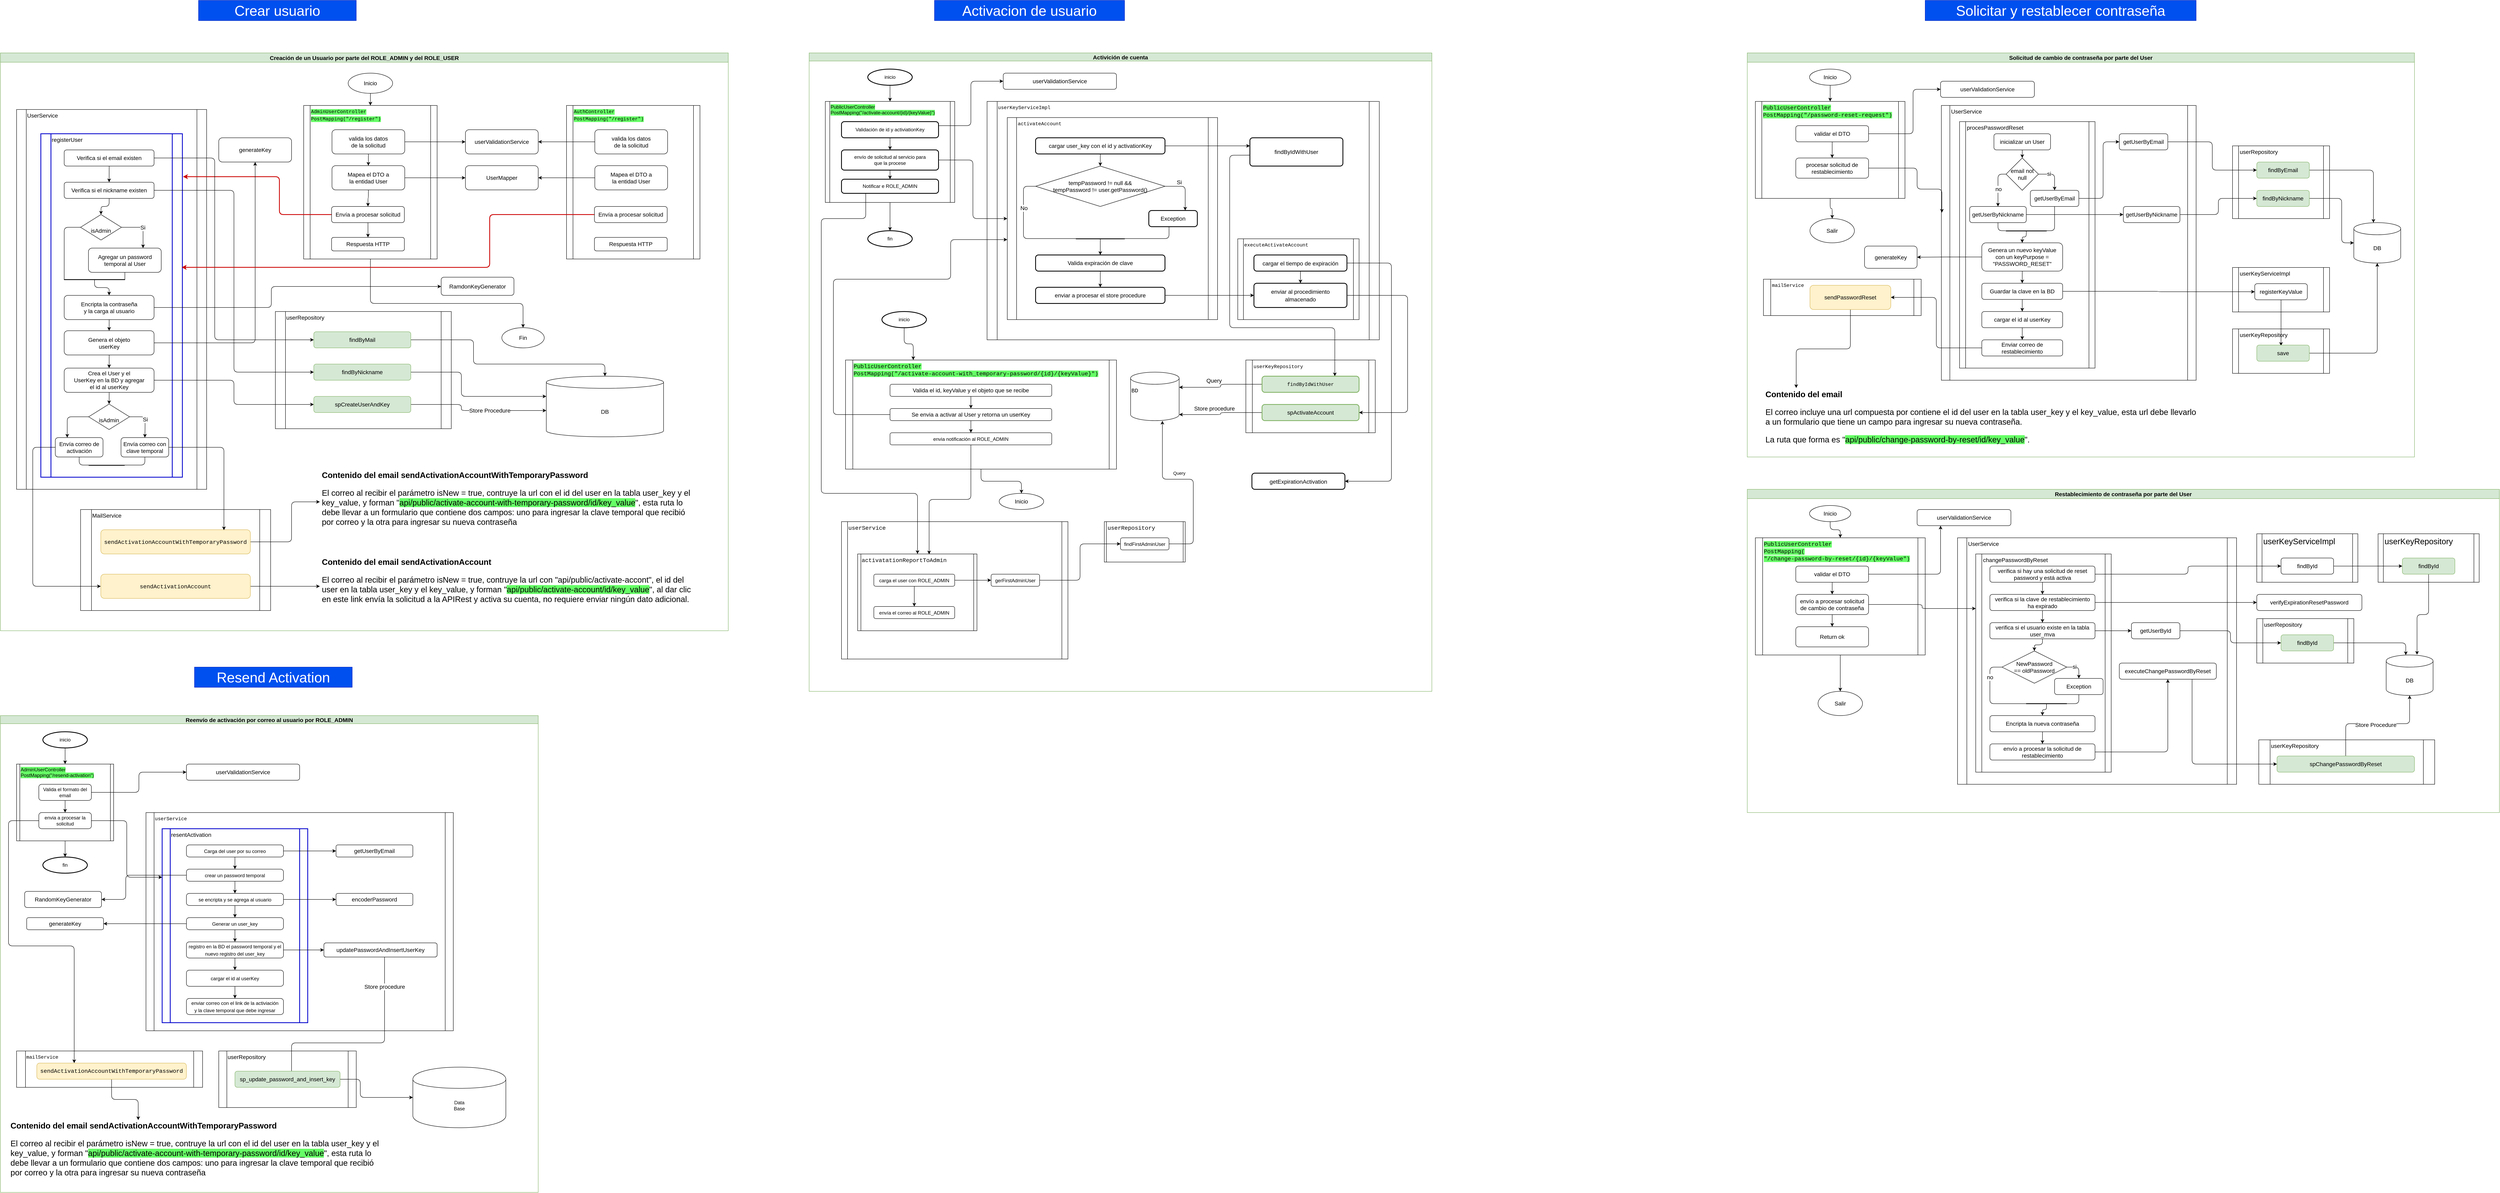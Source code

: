 <mxfile>
    <diagram id="OlzCh-IqJkTf2HyGTNnp" name="Page-1">
        <mxGraphModel dx="3721" dy="1034" grid="1" gridSize="10" guides="1" tooltips="1" connect="1" arrows="1" fold="1" page="1" pageScale="1" pageWidth="850" pageHeight="1100" math="0" shadow="0">
            <root>
                <mxCell id="0"/>
                <mxCell id="1" parent="0"/>
                <mxCell id="qSxPUbyXWgn4yMtCygqy-690" value="&lt;div style=&quot;font-family: Menlo, Monaco, &amp;quot;Courier New&amp;quot;, monospace; line-height: 18px;&quot;&gt;&lt;div style=&quot;line-height: 18px;&quot;&gt;&lt;div style=&quot;line-height: 18px;&quot;&gt;&lt;div style=&quot;line-height: 18px;&quot;&gt;&lt;div style=&quot;line-height: 18px;&quot;&gt;userKeyServiceImpl&lt;/div&gt;&lt;/div&gt;&lt;/div&gt;&lt;/div&gt;&lt;/div&gt;" style="shape=process;whiteSpace=wrap;html=1;backgroundOutline=1;verticalAlign=top;align=left;size=0.026;fillColor=none;" parent="1" vertex="1">
                    <mxGeometry x="800" y="280" width="970" height="590" as="geometry"/>
                </mxCell>
                <mxCell id="qSxPUbyXWgn4yMtCygqy-183" value="Creación de un Usuario por parte del ROLE_ADMIN y del ROLE_USER" style="swimlane;labelBackgroundColor=none;fontFamily=Helvetica;fontSize=14;fillColor=#d5e8d4;strokeColor=#82b366;" parent="1" vertex="1">
                    <mxGeometry x="-1640" y="160" width="1800" height="1430" as="geometry"/>
                </mxCell>
                <mxCell id="qSxPUbyXWgn4yMtCygqy-198" value="UserService" style="shape=process;whiteSpace=wrap;html=1;backgroundOutline=1;labelBackgroundColor=none;fontFamily=Helvetica;fontSize=14;fontColor=#000000;fillColor=none;verticalAlign=top;align=left;size=0.05;" parent="qSxPUbyXWgn4yMtCygqy-183" vertex="1">
                    <mxGeometry x="40" y="140" width="470" height="940" as="geometry"/>
                </mxCell>
                <mxCell id="qSxPUbyXWgn4yMtCygqy-199" value="registerUser" style="shape=process;whiteSpace=wrap;html=1;backgroundOutline=1;labelBackgroundColor=none;fontFamily=Helvetica;fontSize=14;fillColor=none;verticalAlign=top;align=left;size=0.071;strokeColor=#0000CC;strokeWidth=2;" parent="qSxPUbyXWgn4yMtCygqy-183" vertex="1">
                    <mxGeometry x="100" y="200" width="350" height="850" as="geometry"/>
                </mxCell>
                <mxCell id="qSxPUbyXWgn4yMtCygqy-184" value="&lt;div style=&quot;font-family: Menlo, Monaco, &amp;quot;Courier New&amp;quot;, monospace; font-size: 12px; line-height: 18px;&quot;&gt;&lt;span style=&quot;background-color: rgb(102, 255, 102);&quot;&gt;AdminUserController&lt;/span&gt;&lt;/div&gt;&lt;div style=&quot;font-family: Menlo, Monaco, &amp;quot;Courier New&amp;quot;, monospace; font-size: 12px; line-height: 18px;&quot;&gt;&lt;span style=&quot;background-color: rgb(102, 255, 102);&quot;&gt;PostMapping(&quot;/register&quot;)&lt;/span&gt;&lt;/div&gt;" style="shape=process;whiteSpace=wrap;html=1;backgroundOutline=1;labelBackgroundColor=none;fontFamily=Helvetica;fontSize=14;fontColor=#000000;fillColor=none;size=0.047;verticalAlign=top;align=left;" parent="qSxPUbyXWgn4yMtCygqy-183" vertex="1">
                    <mxGeometry x="750" y="130" width="330" height="380" as="geometry"/>
                </mxCell>
                <mxCell id="qSxPUbyXWgn4yMtCygqy-207" style="edgeStyle=orthogonalEdgeStyle;html=1;entryX=0;entryY=0.5;entryDx=0;entryDy=0;fontFamily=Helvetica;fontSize=14;fontColor=#000000;" parent="qSxPUbyXWgn4yMtCygqy-183" source="qSxPUbyXWgn4yMtCygqy-185" target="qSxPUbyXWgn4yMtCygqy-191" edge="1">
                    <mxGeometry relative="1" as="geometry"/>
                </mxCell>
                <mxCell id="qSxPUbyXWgn4yMtCygqy-211" style="edgeStyle=orthogonalEdgeStyle;html=1;entryX=0.5;entryY=0;entryDx=0;entryDy=0;fontFamily=Helvetica;fontSize=14;fontColor=#000000;" parent="qSxPUbyXWgn4yMtCygqy-183" source="qSxPUbyXWgn4yMtCygqy-185" target="qSxPUbyXWgn4yMtCygqy-186" edge="1">
                    <mxGeometry relative="1" as="geometry"/>
                </mxCell>
                <mxCell id="qSxPUbyXWgn4yMtCygqy-185" value="valida los datos &lt;br&gt;de la solicitud" style="rounded=1;whiteSpace=wrap;html=1;labelBackgroundColor=none;fontFamily=Helvetica;fontSize=14;fontColor=#000000;fillColor=none;" parent="qSxPUbyXWgn4yMtCygqy-183" vertex="1">
                    <mxGeometry x="820" y="190" width="180" height="60" as="geometry"/>
                </mxCell>
                <mxCell id="qSxPUbyXWgn4yMtCygqy-208" style="edgeStyle=orthogonalEdgeStyle;html=1;entryX=0;entryY=0.5;entryDx=0;entryDy=0;fontFamily=Helvetica;fontSize=14;fontColor=#000000;" parent="qSxPUbyXWgn4yMtCygqy-183" source="qSxPUbyXWgn4yMtCygqy-186" target="qSxPUbyXWgn4yMtCygqy-192" edge="1">
                    <mxGeometry relative="1" as="geometry"/>
                </mxCell>
                <mxCell id="qSxPUbyXWgn4yMtCygqy-212" style="edgeStyle=orthogonalEdgeStyle;html=1;entryX=0.5;entryY=0;entryDx=0;entryDy=0;fontFamily=Helvetica;fontSize=14;fontColor=#000000;" parent="qSxPUbyXWgn4yMtCygqy-183" source="qSxPUbyXWgn4yMtCygqy-186" target="qSxPUbyXWgn4yMtCygqy-187" edge="1">
                    <mxGeometry relative="1" as="geometry">
                        <mxPoint x="690" y="380" as="targetPoint"/>
                    </mxGeometry>
                </mxCell>
                <mxCell id="qSxPUbyXWgn4yMtCygqy-186" value="Mapea el DTO a &lt;br&gt;la entidad User" style="rounded=1;whiteSpace=wrap;html=1;labelBackgroundColor=none;fontFamily=Helvetica;fontSize=14;fontColor=#000000;fillColor=none;" parent="qSxPUbyXWgn4yMtCygqy-183" vertex="1">
                    <mxGeometry x="820" y="279" width="180" height="60" as="geometry"/>
                </mxCell>
                <mxCell id="qSxPUbyXWgn4yMtCygqy-491" style="edgeStyle=orthogonalEdgeStyle;html=1;entryX=0.5;entryY=0;entryDx=0;entryDy=0;fontFamily=Helvetica;fontSize=14;fontColor=#000000;endArrow=classic;endFill=1;" parent="qSxPUbyXWgn4yMtCygqy-183" source="qSxPUbyXWgn4yMtCygqy-187" target="qSxPUbyXWgn4yMtCygqy-490" edge="1">
                    <mxGeometry relative="1" as="geometry"/>
                </mxCell>
                <mxCell id="qSxPUbyXWgn4yMtCygqy-517" style="edgeStyle=orthogonalEdgeStyle;html=1;entryX=1.004;entryY=0.125;entryDx=0;entryDy=0;entryPerimeter=0;fontFamily=Helvetica;fontSize=14;fontColor=#000000;endArrow=classic;endFill=1;strokeColor=#CC0000;strokeWidth=2;" parent="qSxPUbyXWgn4yMtCygqy-183" source="qSxPUbyXWgn4yMtCygqy-187" target="qSxPUbyXWgn4yMtCygqy-199" edge="1">
                    <mxGeometry relative="1" as="geometry">
                        <Array as="points">
                            <mxPoint x="690" y="400"/>
                            <mxPoint x="690" y="306"/>
                        </Array>
                    </mxGeometry>
                </mxCell>
                <mxCell id="qSxPUbyXWgn4yMtCygqy-187" value="Envía a procesar solicitud" style="rounded=1;whiteSpace=wrap;html=1;labelBackgroundColor=none;fontFamily=Helvetica;fontSize=14;fontColor=#000000;fillColor=none;" parent="qSxPUbyXWgn4yMtCygqy-183" vertex="1">
                    <mxGeometry x="819" y="380" width="180" height="40" as="geometry"/>
                </mxCell>
                <mxCell id="qSxPUbyXWgn4yMtCygqy-494" style="edgeStyle=orthogonalEdgeStyle;html=1;entryX=0.5;entryY=0;entryDx=0;entryDy=0;fontFamily=Helvetica;fontSize=14;fontColor=#000000;endArrow=classic;endFill=1;" parent="qSxPUbyXWgn4yMtCygqy-183" source="qSxPUbyXWgn4yMtCygqy-188" target="qSxPUbyXWgn4yMtCygqy-202" edge="1">
                    <mxGeometry relative="1" as="geometry"/>
                </mxCell>
                <mxCell id="qSxPUbyXWgn4yMtCygqy-495" style="edgeStyle=orthogonalEdgeStyle;html=1;entryX=0.5;entryY=1;entryDx=0;entryDy=0;fontFamily=Helvetica;fontSize=14;fontColor=#000000;endArrow=classic;endFill=1;" parent="qSxPUbyXWgn4yMtCygqy-183" source="qSxPUbyXWgn4yMtCygqy-188" target="qSxPUbyXWgn4yMtCygqy-223" edge="1">
                    <mxGeometry relative="1" as="geometry"/>
                </mxCell>
                <mxCell id="qSxPUbyXWgn4yMtCygqy-188" value="Genera el objeto&lt;br&gt;userKey" style="rounded=1;whiteSpace=wrap;html=1;labelBackgroundColor=none;fontFamily=Helvetica;fontSize=14;fontColor=#000000;fillColor=none;" parent="qSxPUbyXWgn4yMtCygqy-183" vertex="1">
                    <mxGeometry x="157.75" y="687.5" width="222.25" height="60" as="geometry"/>
                </mxCell>
                <mxCell id="qSxPUbyXWgn4yMtCygqy-191" value="userValidationService" style="rounded=1;whiteSpace=wrap;html=1;labelBackgroundColor=none;fontFamily=Helvetica;fontSize=14;fontColor=#000000;fillColor=none;" parent="qSxPUbyXWgn4yMtCygqy-183" vertex="1">
                    <mxGeometry x="1150" y="190" width="180" height="60" as="geometry"/>
                </mxCell>
                <mxCell id="qSxPUbyXWgn4yMtCygqy-192" value="UserMapper" style="rounded=1;whiteSpace=wrap;html=1;labelBackgroundColor=none;fontFamily=Helvetica;fontSize=14;fontColor=#000000;fillColor=none;" parent="qSxPUbyXWgn4yMtCygqy-183" vertex="1">
                    <mxGeometry x="1150" y="279" width="180" height="60" as="geometry"/>
                </mxCell>
                <mxCell id="qSxPUbyXWgn4yMtCygqy-196" value="RamdonKeyGenerator" style="rounded=1;whiteSpace=wrap;html=1;labelBackgroundColor=none;fontFamily=Helvetica;fontSize=14;fontColor=#000000;fillColor=none;" parent="qSxPUbyXWgn4yMtCygqy-183" vertex="1">
                    <mxGeometry x="1090" y="555" width="180" height="45" as="geometry"/>
                </mxCell>
                <mxCell id="qSxPUbyXWgn4yMtCygqy-498" style="edgeStyle=orthogonalEdgeStyle;html=1;entryX=0.5;entryY=0;entryDx=0;entryDy=0;fontFamily=Helvetica;fontSize=14;fontColor=#000000;endArrow=classic;endFill=1;" parent="qSxPUbyXWgn4yMtCygqy-183" source="qSxPUbyXWgn4yMtCygqy-200" target="qSxPUbyXWgn4yMtCygqy-496" edge="1">
                    <mxGeometry relative="1" as="geometry"/>
                </mxCell>
                <mxCell id="qSxPUbyXWgn4yMtCygqy-499" style="edgeStyle=orthogonalEdgeStyle;html=1;entryX=0;entryY=0.5;entryDx=0;entryDy=0;fontFamily=Helvetica;fontSize=14;fontColor=#000000;endArrow=classic;endFill=1;" parent="qSxPUbyXWgn4yMtCygqy-183" source="qSxPUbyXWgn4yMtCygqy-200" target="qSxPUbyXWgn4yMtCygqy-205" edge="1">
                    <mxGeometry relative="1" as="geometry">
                        <Array as="points">
                            <mxPoint x="530" y="260"/>
                            <mxPoint x="530" y="710"/>
                        </Array>
                    </mxGeometry>
                </mxCell>
                <mxCell id="qSxPUbyXWgn4yMtCygqy-200" value="Verifica si el email existen" style="rounded=1;whiteSpace=wrap;html=1;labelBackgroundColor=none;fontFamily=Helvetica;fontSize=14;fontColor=#000000;fillColor=none;" parent="qSxPUbyXWgn4yMtCygqy-183" vertex="1">
                    <mxGeometry x="157.75" y="240" width="222.25" height="40" as="geometry"/>
                </mxCell>
                <mxCell id="qSxPUbyXWgn4yMtCygqy-476" style="edgeStyle=orthogonalEdgeStyle;html=1;entryX=0.5;entryY=0;entryDx=0;entryDy=0;fontFamily=Helvetica;fontSize=14;fontColor=#000000;endArrow=classic;endFill=1;" parent="qSxPUbyXWgn4yMtCygqy-183" source="qSxPUbyXWgn4yMtCygqy-201" target="qSxPUbyXWgn4yMtCygqy-188" edge="1">
                    <mxGeometry relative="1" as="geometry"/>
                </mxCell>
                <mxCell id="qSxPUbyXWgn4yMtCygqy-519" style="edgeStyle=orthogonalEdgeStyle;html=1;strokeColor=#000000;strokeWidth=1;fontFamily=Helvetica;fontSize=14;fontColor=#000000;endArrow=classic;endFill=1;" parent="qSxPUbyXWgn4yMtCygqy-183" source="qSxPUbyXWgn4yMtCygqy-201" target="qSxPUbyXWgn4yMtCygqy-196" edge="1">
                    <mxGeometry relative="1" as="geometry">
                        <Array as="points">
                            <mxPoint x="670" y="630"/>
                            <mxPoint x="670" y="578"/>
                        </Array>
                    </mxGeometry>
                </mxCell>
                <mxCell id="qSxPUbyXWgn4yMtCygqy-201" value="Encripta la contraseña&lt;br&gt;y la carga al usuario" style="rounded=1;whiteSpace=wrap;html=1;labelBackgroundColor=none;fontFamily=Helvetica;fontSize=14;fontColor=#000000;fillColor=none;" parent="qSxPUbyXWgn4yMtCygqy-183" vertex="1">
                    <mxGeometry x="157.75" y="600" width="222.25" height="60" as="geometry"/>
                </mxCell>
                <mxCell id="qSxPUbyXWgn4yMtCygqy-484" style="edgeStyle=orthogonalEdgeStyle;html=1;entryX=0.5;entryY=0;entryDx=0;entryDy=0;fontFamily=Helvetica;fontSize=14;fontColor=#000000;endArrow=classic;endFill=1;" parent="qSxPUbyXWgn4yMtCygqy-183" source="qSxPUbyXWgn4yMtCygqy-202" target="qSxPUbyXWgn4yMtCygqy-479" edge="1">
                    <mxGeometry relative="1" as="geometry"/>
                </mxCell>
                <mxCell id="qSxPUbyXWgn4yMtCygqy-501" style="edgeStyle=orthogonalEdgeStyle;html=1;entryX=0;entryY=0.5;entryDx=0;entryDy=0;fontFamily=Helvetica;fontSize=14;fontColor=#000000;endArrow=classic;endFill=1;" parent="qSxPUbyXWgn4yMtCygqy-183" source="qSxPUbyXWgn4yMtCygqy-202" target="qSxPUbyXWgn4yMtCygqy-204" edge="1">
                    <mxGeometry relative="1" as="geometry"/>
                </mxCell>
                <mxCell id="qSxPUbyXWgn4yMtCygqy-202" value="Crea el User y el&lt;br&gt;UserKey en la BD y agregar&lt;br&gt;el id al userKey" style="rounded=1;whiteSpace=wrap;html=1;labelBackgroundColor=none;fontFamily=Helvetica;fontSize=14;fontColor=#000000;fillColor=none;" parent="qSxPUbyXWgn4yMtCygqy-183" vertex="1">
                    <mxGeometry x="157.75" y="780" width="222.25" height="60" as="geometry"/>
                </mxCell>
                <mxCell id="qSxPUbyXWgn4yMtCygqy-203" value="userRepository" style="shape=process;whiteSpace=wrap;html=1;backgroundOutline=1;labelBackgroundColor=none;fontFamily=Helvetica;fontSize=14;fontColor=#000000;fillColor=none;verticalAlign=top;align=left;size=0.057;" parent="qSxPUbyXWgn4yMtCygqy-183" vertex="1">
                    <mxGeometry x="680" y="640" width="435" height="290" as="geometry"/>
                </mxCell>
                <mxCell id="qSxPUbyXWgn4yMtCygqy-502" style="edgeStyle=orthogonalEdgeStyle;html=1;fontFamily=Helvetica;fontSize=14;fontColor=#000000;endArrow=classic;endFill=1;" parent="qSxPUbyXWgn4yMtCygqy-183" source="qSxPUbyXWgn4yMtCygqy-204" target="qSxPUbyXWgn4yMtCygqy-334" edge="1">
                    <mxGeometry relative="1" as="geometry">
                        <Array as="points">
                            <mxPoint x="1140" y="870"/>
                            <mxPoint x="1140" y="885"/>
                        </Array>
                    </mxGeometry>
                </mxCell>
                <mxCell id="qSxPUbyXWgn4yMtCygqy-503" value="Store Procedure" style="edgeLabel;html=1;align=center;verticalAlign=middle;resizable=0;points=[];fontSize=14;fontFamily=Helvetica;fontColor=#000000;" parent="qSxPUbyXWgn4yMtCygqy-502" vertex="1" connectable="0">
                    <mxGeometry x="0.198" relative="1" as="geometry">
                        <mxPoint as="offset"/>
                    </mxGeometry>
                </mxCell>
                <mxCell id="qSxPUbyXWgn4yMtCygqy-204" value="spCreateUserAndKey" style="rounded=1;whiteSpace=wrap;html=1;labelBackgroundColor=none;fontFamily=Helvetica;fontSize=14;fillColor=#d5e8d4;strokeColor=#82b366;" parent="qSxPUbyXWgn4yMtCygqy-183" vertex="1">
                    <mxGeometry x="775" y="850" width="240" height="40" as="geometry"/>
                </mxCell>
                <mxCell id="qSxPUbyXWgn4yMtCygqy-505" style="edgeStyle=orthogonalEdgeStyle;html=1;entryX=0.5;entryY=0;entryDx=0;entryDy=0;entryPerimeter=0;fontFamily=Helvetica;fontSize=14;fontColor=#000000;endArrow=classic;endFill=1;" parent="qSxPUbyXWgn4yMtCygqy-183" source="qSxPUbyXWgn4yMtCygqy-205" target="qSxPUbyXWgn4yMtCygqy-334" edge="1">
                    <mxGeometry relative="1" as="geometry">
                        <Array as="points">
                            <mxPoint x="1170" y="710"/>
                            <mxPoint x="1170" y="770"/>
                            <mxPoint x="1495" y="770"/>
                        </Array>
                    </mxGeometry>
                </mxCell>
                <mxCell id="qSxPUbyXWgn4yMtCygqy-205" value="findByMail" style="rounded=1;whiteSpace=wrap;html=1;labelBackgroundColor=none;fontFamily=Helvetica;fontSize=14;fillColor=#d5e8d4;strokeColor=#82b366;" parent="qSxPUbyXWgn4yMtCygqy-183" vertex="1">
                    <mxGeometry x="775" y="690" width="240" height="40" as="geometry"/>
                </mxCell>
                <mxCell id="qSxPUbyXWgn4yMtCygqy-504" style="edgeStyle=orthogonalEdgeStyle;html=1;fontFamily=Helvetica;fontSize=14;fontColor=#000000;endArrow=classic;endFill=1;entryX=0;entryY=0;entryDx=0;entryDy=50;entryPerimeter=0;" parent="qSxPUbyXWgn4yMtCygqy-183" source="qSxPUbyXWgn4yMtCygqy-206" target="qSxPUbyXWgn4yMtCygqy-334" edge="1">
                    <mxGeometry relative="1" as="geometry">
                        <mxPoint x="1050" y="1067" as="targetPoint"/>
                        <Array as="points">
                            <mxPoint x="1140" y="790"/>
                            <mxPoint x="1140" y="850"/>
                        </Array>
                    </mxGeometry>
                </mxCell>
                <mxCell id="qSxPUbyXWgn4yMtCygqy-206" value="findByNickname" style="rounded=1;whiteSpace=wrap;html=1;labelBackgroundColor=none;fontFamily=Helvetica;fontSize=14;fillColor=#d5e8d4;strokeColor=#82b366;" parent="qSxPUbyXWgn4yMtCygqy-183" vertex="1">
                    <mxGeometry x="775" y="770" width="240" height="40" as="geometry"/>
                </mxCell>
                <mxCell id="qSxPUbyXWgn4yMtCygqy-223" value="generateKey" style="rounded=1;whiteSpace=wrap;html=1;labelBackgroundColor=none;fontFamily=Helvetica;fontSize=14;fontColor=#000000;fillColor=none;" parent="qSxPUbyXWgn4yMtCygqy-183" vertex="1">
                    <mxGeometry x="540" y="210" width="180" height="60" as="geometry"/>
                </mxCell>
                <mxCell id="qSxPUbyXWgn4yMtCygqy-272" value="MailService" style="shape=process;whiteSpace=wrap;html=1;backgroundOutline=1;labelBackgroundColor=none;fontFamily=Helvetica;fontSize=14;fontColor=#000000;fillColor=none;verticalAlign=top;align=left;size=0.057;" parent="qSxPUbyXWgn4yMtCygqy-183" vertex="1">
                    <mxGeometry x="198.25" y="1130" width="470" height="250" as="geometry"/>
                </mxCell>
                <mxCell id="qSxPUbyXWgn4yMtCygqy-588" style="edgeStyle=orthogonalEdgeStyle;html=1;entryX=0;entryY=0.5;entryDx=0;entryDy=0;strokeColor=#000000;strokeWidth=1;fontFamily=Helvetica;fontSize=20;fontColor=#000000;endArrow=classic;endFill=1;" parent="qSxPUbyXWgn4yMtCygqy-183" source="qSxPUbyXWgn4yMtCygqy-273" target="qSxPUbyXWgn4yMtCygqy-585" edge="1">
                    <mxGeometry relative="1" as="geometry">
                        <Array as="points">
                            <mxPoint x="720" y="1210"/>
                            <mxPoint x="720" y="1111"/>
                        </Array>
                    </mxGeometry>
                </mxCell>
                <mxCell id="qSxPUbyXWgn4yMtCygqy-273" value="&lt;div style=&quot;font-family: Menlo, Monaco, &amp;quot;Courier New&amp;quot;, monospace; line-height: 18px;&quot;&gt;&lt;font style=&quot;font-size: 14px;&quot;&gt;sendActivationAccountWithTemporaryPassword&lt;/font&gt;&lt;/div&gt;" style="rounded=1;whiteSpace=wrap;html=1;labelBackgroundColor=none;fontFamily=Helvetica;fontSize=14;fillColor=#fff2cc;strokeColor=#d6b656;" parent="qSxPUbyXWgn4yMtCygqy-183" vertex="1">
                    <mxGeometry x="248.25" y="1180" width="370" height="60" as="geometry"/>
                </mxCell>
                <mxCell id="qSxPUbyXWgn4yMtCygqy-279" style="edgeStyle=orthogonalEdgeStyle;html=1;entryX=0.5;entryY=0;entryDx=0;entryDy=0;fontFamily=Helvetica;fontSize=14;fontColor=#000000;" parent="qSxPUbyXWgn4yMtCygqy-183" source="qSxPUbyXWgn4yMtCygqy-278" target="qSxPUbyXWgn4yMtCygqy-184" edge="1">
                    <mxGeometry relative="1" as="geometry"/>
                </mxCell>
                <mxCell id="qSxPUbyXWgn4yMtCygqy-278" value="Inicio" style="ellipse;whiteSpace=wrap;html=1;labelBackgroundColor=none;fontFamily=Helvetica;fontSize=14;fontColor=#000000;fillColor=none;" parent="qSxPUbyXWgn4yMtCygqy-183" vertex="1">
                    <mxGeometry x="860" y="50" width="110" height="50" as="geometry"/>
                </mxCell>
                <mxCell id="qSxPUbyXWgn4yMtCygqy-334" value="DB" style="shape=cylinder3;whiteSpace=wrap;html=1;boundedLbl=1;backgroundOutline=1;size=15;labelBackgroundColor=none;fontFamily=Helvetica;fontSize=14;fontColor=#000000;fillColor=none;" parent="qSxPUbyXWgn4yMtCygqy-183" vertex="1">
                    <mxGeometry x="1350" y="800" width="290" height="150" as="geometry"/>
                </mxCell>
                <mxCell id="qSxPUbyXWgn4yMtCygqy-466" value="Si" style="edgeStyle=orthogonalEdgeStyle;html=1;entryX=0.75;entryY=0;entryDx=0;entryDy=0;fontFamily=Helvetica;fontSize=14;fontColor=#000000;" parent="qSxPUbyXWgn4yMtCygqy-183" source="qSxPUbyXWgn4yMtCygqy-464" target="qSxPUbyXWgn4yMtCygqy-465" edge="1">
                    <mxGeometry x="0.002" relative="1" as="geometry">
                        <Array as="points">
                            <mxPoint x="352.75" y="431"/>
                        </Array>
                        <mxPoint as="offset"/>
                    </mxGeometry>
                </mxCell>
                <mxCell id="qSxPUbyXWgn4yMtCygqy-471" style="edgeStyle=orthogonalEdgeStyle;html=1;entryX=0;entryY=0.25;entryDx=0;entryDy=0;fontFamily=Helvetica;fontSize=14;fontColor=#000000;endArrow=none;endFill=0;" parent="qSxPUbyXWgn4yMtCygqy-183" source="qSxPUbyXWgn4yMtCygqy-464" target="qSxPUbyXWgn4yMtCygqy-469" edge="1">
                    <mxGeometry relative="1" as="geometry">
                        <Array as="points">
                            <mxPoint x="157.75" y="431"/>
                        </Array>
                    </mxGeometry>
                </mxCell>
                <mxCell id="qSxPUbyXWgn4yMtCygqy-464" value="&lt;p&gt;&lt;font style=&quot;font-size: 14px;&quot;&gt;isAdmin&lt;/font&gt;&lt;/p&gt;" style="rhombus;whiteSpace=wrap;html=1;labelBackgroundColor=none;fontFamily=Helvetica;fontSize=35;fontColor=#000000;fillColor=none;verticalAlign=middle;" parent="qSxPUbyXWgn4yMtCygqy-183" vertex="1">
                    <mxGeometry x="198.25" y="400" width="101" height="63" as="geometry"/>
                </mxCell>
                <mxCell id="qSxPUbyXWgn4yMtCygqy-470" style="edgeStyle=orthogonalEdgeStyle;html=1;entryX=1;entryY=0;entryDx=0;entryDy=0;fontFamily=Helvetica;fontSize=14;fontColor=#000000;endArrow=none;endFill=0;" parent="qSxPUbyXWgn4yMtCygqy-183" source="qSxPUbyXWgn4yMtCygqy-465" target="qSxPUbyXWgn4yMtCygqy-469" edge="1">
                    <mxGeometry relative="1" as="geometry"/>
                </mxCell>
                <mxCell id="qSxPUbyXWgn4yMtCygqy-465" value="Agregar un password temporal al User" style="rounded=1;whiteSpace=wrap;html=1;labelBackgroundColor=none;fontFamily=Helvetica;fontSize=14;fontColor=#000000;fillColor=none;" parent="qSxPUbyXWgn4yMtCygqy-183" vertex="1">
                    <mxGeometry x="217.75" y="483" width="180" height="60" as="geometry"/>
                </mxCell>
                <mxCell id="qSxPUbyXWgn4yMtCygqy-475" style="edgeStyle=orthogonalEdgeStyle;html=1;entryX=0.5;entryY=0;entryDx=0;entryDy=0;fontFamily=Helvetica;fontSize=14;fontColor=#000000;endArrow=classic;endFill=1;" parent="qSxPUbyXWgn4yMtCygqy-183" source="qSxPUbyXWgn4yMtCygqy-469" target="qSxPUbyXWgn4yMtCygqy-201" edge="1">
                    <mxGeometry relative="1" as="geometry"/>
                </mxCell>
                <mxCell id="qSxPUbyXWgn4yMtCygqy-469" value="" style="rounded=0;whiteSpace=wrap;html=1;labelBackgroundColor=none;fontFamily=Helvetica;fontSize=14;fontColor=#000000;fillColor=none;" parent="qSxPUbyXWgn4yMtCygqy-183" vertex="1">
                    <mxGeometry x="157.75" y="560.5" width="150" height="1" as="geometry"/>
                </mxCell>
                <mxCell id="qSxPUbyXWgn4yMtCygqy-486" style="edgeStyle=orthogonalEdgeStyle;html=1;entryX=0.25;entryY=0;entryDx=0;entryDy=0;fontFamily=Helvetica;fontSize=14;fontColor=#000000;endArrow=classic;endFill=1;" parent="qSxPUbyXWgn4yMtCygqy-183" source="qSxPUbyXWgn4yMtCygqy-479" target="qSxPUbyXWgn4yMtCygqy-485" edge="1">
                    <mxGeometry relative="1" as="geometry">
                        <Array as="points">
                            <mxPoint x="165.75" y="901"/>
                        </Array>
                    </mxGeometry>
                </mxCell>
                <mxCell id="qSxPUbyXWgn4yMtCygqy-479" value="&lt;p&gt;&lt;font style=&quot;font-size: 14px;&quot;&gt;isAdmin&lt;/font&gt;&lt;/p&gt;" style="rhombus;whiteSpace=wrap;html=1;labelBackgroundColor=none;fontFamily=Helvetica;fontSize=35;fontColor=#000000;fillColor=none;verticalAlign=middle;" parent="qSxPUbyXWgn4yMtCygqy-183" vertex="1">
                    <mxGeometry x="218.25" y="869" width="101" height="63" as="geometry"/>
                </mxCell>
                <mxCell id="qSxPUbyXWgn4yMtCygqy-508" style="edgeStyle=orthogonalEdgeStyle;html=1;entryX=0.823;entryY=0.018;entryDx=0;entryDy=0;entryPerimeter=0;fontFamily=Helvetica;fontSize=14;fontColor=#000000;endArrow=classic;endFill=1;" parent="qSxPUbyXWgn4yMtCygqy-183" source="qSxPUbyXWgn4yMtCygqy-481" target="qSxPUbyXWgn4yMtCygqy-273" edge="1">
                    <mxGeometry relative="1" as="geometry">
                        <Array as="points">
                            <mxPoint x="553" y="976"/>
                        </Array>
                    </mxGeometry>
                </mxCell>
                <mxCell id="qSxPUbyXWgn4yMtCygqy-481" value="Envía correo con clave temporal" style="rounded=1;whiteSpace=wrap;html=1;labelBackgroundColor=none;fontFamily=Helvetica;fontSize=14;fontColor=#000000;fillColor=none;" parent="qSxPUbyXWgn4yMtCygqy-183" vertex="1">
                    <mxGeometry x="298.25" y="952" width="118" height="48" as="geometry"/>
                </mxCell>
                <mxCell id="qSxPUbyXWgn4yMtCygqy-477" value="Si" style="edgeStyle=orthogonalEdgeStyle;html=1;entryX=0.5;entryY=0;entryDx=0;entryDy=0;fontFamily=Helvetica;fontSize=14;fontColor=#000000;" parent="qSxPUbyXWgn4yMtCygqy-183" source="qSxPUbyXWgn4yMtCygqy-479" target="qSxPUbyXWgn4yMtCygqy-481" edge="1">
                    <mxGeometry x="0.002" relative="1" as="geometry">
                        <Array as="points">
                            <mxPoint x="357.75" y="901"/>
                            <mxPoint x="357.75" y="930"/>
                            <mxPoint x="357.75" y="930"/>
                        </Array>
                        <mxPoint as="offset"/>
                    </mxGeometry>
                </mxCell>
                <mxCell id="qSxPUbyXWgn4yMtCygqy-482" value="" style="rounded=0;whiteSpace=wrap;html=1;labelBackgroundColor=none;fontFamily=Helvetica;fontSize=14;fontColor=#000000;fillColor=none;" parent="qSxPUbyXWgn4yMtCygqy-183" vertex="1">
                    <mxGeometry x="218.75" y="1020" width="88" height="1" as="geometry"/>
                </mxCell>
                <mxCell id="qSxPUbyXWgn4yMtCygqy-480" style="edgeStyle=orthogonalEdgeStyle;html=1;entryX=1;entryY=0;entryDx=0;entryDy=0;fontFamily=Helvetica;fontSize=14;fontColor=#000000;endArrow=none;endFill=0;" parent="qSxPUbyXWgn4yMtCygqy-183" source="qSxPUbyXWgn4yMtCygqy-481" target="qSxPUbyXWgn4yMtCygqy-482" edge="1">
                    <mxGeometry relative="1" as="geometry">
                        <Array as="points">
                            <mxPoint x="357.75" y="1020"/>
                        </Array>
                    </mxGeometry>
                </mxCell>
                <mxCell id="qSxPUbyXWgn4yMtCygqy-487" style="edgeStyle=orthogonalEdgeStyle;html=1;entryX=0;entryY=0;entryDx=0;entryDy=0;fontFamily=Helvetica;fontSize=14;fontColor=#000000;endArrow=none;endFill=0;" parent="qSxPUbyXWgn4yMtCygqy-183" source="qSxPUbyXWgn4yMtCygqy-485" target="qSxPUbyXWgn4yMtCygqy-482" edge="1">
                    <mxGeometry relative="1" as="geometry">
                        <Array as="points">
                            <mxPoint x="194.75" y="1020"/>
                        </Array>
                    </mxGeometry>
                </mxCell>
                <mxCell id="qSxPUbyXWgn4yMtCygqy-507" style="edgeStyle=orthogonalEdgeStyle;html=1;entryX=0;entryY=0.5;entryDx=0;entryDy=0;fontFamily=Helvetica;fontSize=14;fontColor=#000000;endArrow=classic;endFill=1;" parent="qSxPUbyXWgn4yMtCygqy-183" source="qSxPUbyXWgn4yMtCygqy-485" target="qSxPUbyXWgn4yMtCygqy-506" edge="1">
                    <mxGeometry relative="1" as="geometry">
                        <Array as="points">
                            <mxPoint x="80" y="976"/>
                            <mxPoint x="80" y="1320"/>
                        </Array>
                    </mxGeometry>
                </mxCell>
                <mxCell id="qSxPUbyXWgn4yMtCygqy-485" value="Envía correo de activación" style="rounded=1;whiteSpace=wrap;html=1;labelBackgroundColor=none;fontFamily=Helvetica;fontSize=14;fontColor=#000000;fillColor=none;" parent="qSxPUbyXWgn4yMtCygqy-183" vertex="1">
                    <mxGeometry x="135.75" y="952" width="118" height="48" as="geometry"/>
                </mxCell>
                <mxCell id="qSxPUbyXWgn4yMtCygqy-490" value="Respuesta HTTP" style="rounded=1;whiteSpace=wrap;html=1;labelBackgroundColor=none;fontFamily=Helvetica;fontSize=14;fontColor=#000000;fillColor=none;" parent="qSxPUbyXWgn4yMtCygqy-183" vertex="1">
                    <mxGeometry x="819" y="456.5" width="180" height="33.5" as="geometry"/>
                </mxCell>
                <mxCell id="qSxPUbyXWgn4yMtCygqy-497" style="edgeStyle=orthogonalEdgeStyle;html=1;fontFamily=Helvetica;fontSize=14;fontColor=#000000;endArrow=classic;endFill=1;" parent="qSxPUbyXWgn4yMtCygqy-183" source="qSxPUbyXWgn4yMtCygqy-496" target="qSxPUbyXWgn4yMtCygqy-464" edge="1">
                    <mxGeometry relative="1" as="geometry"/>
                </mxCell>
                <mxCell id="qSxPUbyXWgn4yMtCygqy-500" style="edgeStyle=orthogonalEdgeStyle;html=1;entryX=0;entryY=0.5;entryDx=0;entryDy=0;fontFamily=Helvetica;fontSize=14;fontColor=#000000;endArrow=classic;endFill=1;" parent="qSxPUbyXWgn4yMtCygqy-183" source="qSxPUbyXWgn4yMtCygqy-496" target="qSxPUbyXWgn4yMtCygqy-206" edge="1">
                    <mxGeometry relative="1" as="geometry"/>
                </mxCell>
                <mxCell id="qSxPUbyXWgn4yMtCygqy-496" value="Verifica si el nickname existen" style="rounded=1;whiteSpace=wrap;html=1;labelBackgroundColor=none;fontFamily=Helvetica;fontSize=14;fontColor=#000000;fillColor=none;" parent="qSxPUbyXWgn4yMtCygqy-183" vertex="1">
                    <mxGeometry x="157.75" y="320" width="222.25" height="40" as="geometry"/>
                </mxCell>
                <mxCell id="qSxPUbyXWgn4yMtCygqy-587" style="edgeStyle=orthogonalEdgeStyle;html=1;entryX=0;entryY=0.5;entryDx=0;entryDy=0;strokeColor=#000000;strokeWidth=1;fontFamily=Helvetica;fontSize=20;fontColor=#000000;endArrow=classic;endFill=1;" parent="qSxPUbyXWgn4yMtCygqy-183" source="qSxPUbyXWgn4yMtCygqy-506" target="qSxPUbyXWgn4yMtCygqy-586" edge="1">
                    <mxGeometry relative="1" as="geometry"/>
                </mxCell>
                <mxCell id="qSxPUbyXWgn4yMtCygqy-506" value="&lt;div style=&quot;font-family: Menlo, Monaco, &amp;quot;Courier New&amp;quot;, monospace; line-height: 18px;&quot;&gt;&lt;font style=&quot;font-size: 14px;&quot;&gt;sendActivationAccount&lt;/font&gt;&lt;/div&gt;" style="rounded=1;whiteSpace=wrap;html=1;labelBackgroundColor=none;fontFamily=Helvetica;fontSize=14;fillColor=#fff2cc;strokeColor=#d6b656;" parent="qSxPUbyXWgn4yMtCygqy-183" vertex="1">
                    <mxGeometry x="248.25" y="1290" width="370" height="60" as="geometry"/>
                </mxCell>
                <mxCell id="qSxPUbyXWgn4yMtCygqy-275" value="Fin" style="ellipse;whiteSpace=wrap;html=1;labelBackgroundColor=none;fontFamily=Helvetica;fontSize=14;fontColor=#000000;fillColor=none;" parent="qSxPUbyXWgn4yMtCygqy-183" vertex="1">
                    <mxGeometry x="1240" y="680" width="105" height="50" as="geometry"/>
                </mxCell>
                <mxCell id="qSxPUbyXWgn4yMtCygqy-276" style="edgeStyle=orthogonalEdgeStyle;html=1;entryX=0.5;entryY=0;entryDx=0;entryDy=0;fontFamily=Helvetica;fontSize=14;fontColor=#000000;exitX=0.5;exitY=1;exitDx=0;exitDy=0;" parent="qSxPUbyXWgn4yMtCygqy-183" source="qSxPUbyXWgn4yMtCygqy-184" target="qSxPUbyXWgn4yMtCygqy-275" edge="1">
                    <mxGeometry relative="1" as="geometry">
                        <Array as="points">
                            <mxPoint x="915" y="620"/>
                            <mxPoint x="1293" y="620"/>
                        </Array>
                    </mxGeometry>
                </mxCell>
                <mxCell id="qSxPUbyXWgn4yMtCygqy-510" value="&lt;div style=&quot;font-family: Menlo, Monaco, &amp;quot;Courier New&amp;quot;, monospace; font-size: 12px; line-height: 18px;&quot;&gt;&lt;span style=&quot;background-color: rgb(102, 255, 102);&quot;&gt;AuthController&lt;/span&gt;&lt;/div&gt;&lt;div style=&quot;font-family: Menlo, Monaco, &amp;quot;Courier New&amp;quot;, monospace; font-size: 12px; line-height: 18px;&quot;&gt;&lt;span style=&quot;background-color: rgb(102, 255, 102);&quot;&gt;PostMapping(&quot;/register&quot;)&lt;/span&gt;&lt;/div&gt;" style="shape=process;whiteSpace=wrap;html=1;backgroundOutline=1;labelBackgroundColor=none;fontFamily=Helvetica;fontSize=14;fontColor=#000000;fillColor=none;size=0.047;verticalAlign=top;align=left;" parent="qSxPUbyXWgn4yMtCygqy-183" vertex="1">
                    <mxGeometry x="1400" y="130" width="330" height="380" as="geometry"/>
                </mxCell>
                <mxCell id="qSxPUbyXWgn4yMtCygqy-516" style="edgeStyle=orthogonalEdgeStyle;html=1;entryX=1;entryY=0.5;entryDx=0;entryDy=0;fontFamily=Helvetica;fontSize=14;fontColor=#000000;endArrow=classic;endFill=1;" parent="qSxPUbyXWgn4yMtCygqy-183" source="qSxPUbyXWgn4yMtCygqy-511" target="qSxPUbyXWgn4yMtCygqy-191" edge="1">
                    <mxGeometry relative="1" as="geometry"/>
                </mxCell>
                <mxCell id="qSxPUbyXWgn4yMtCygqy-511" value="valida los datos &lt;br&gt;de la solicitud" style="rounded=1;whiteSpace=wrap;html=1;labelBackgroundColor=none;fontFamily=Helvetica;fontSize=14;fontColor=#000000;fillColor=none;" parent="qSxPUbyXWgn4yMtCygqy-183" vertex="1">
                    <mxGeometry x="1470" y="190" width="180" height="60" as="geometry"/>
                </mxCell>
                <mxCell id="qSxPUbyXWgn4yMtCygqy-515" style="edgeStyle=orthogonalEdgeStyle;html=1;entryX=1;entryY=0.5;entryDx=0;entryDy=0;fontFamily=Helvetica;fontSize=14;fontColor=#000000;endArrow=classic;endFill=1;" parent="qSxPUbyXWgn4yMtCygqy-183" source="qSxPUbyXWgn4yMtCygqy-512" target="qSxPUbyXWgn4yMtCygqy-192" edge="1">
                    <mxGeometry relative="1" as="geometry"/>
                </mxCell>
                <mxCell id="qSxPUbyXWgn4yMtCygqy-512" value="Mapea el DTO a &lt;br&gt;la entidad User" style="rounded=1;whiteSpace=wrap;html=1;labelBackgroundColor=none;fontFamily=Helvetica;fontSize=14;fontColor=#000000;fillColor=none;" parent="qSxPUbyXWgn4yMtCygqy-183" vertex="1">
                    <mxGeometry x="1470" y="279" width="180" height="60" as="geometry"/>
                </mxCell>
                <mxCell id="qSxPUbyXWgn4yMtCygqy-518" style="edgeStyle=orthogonalEdgeStyle;html=1;entryX=0.995;entryY=0.389;entryDx=0;entryDy=0;entryPerimeter=0;fontFamily=Helvetica;fontSize=14;fontColor=#000000;endArrow=classic;endFill=1;strokeColor=#CC0000;strokeWidth=2;" parent="qSxPUbyXWgn4yMtCygqy-183" source="qSxPUbyXWgn4yMtCygqy-513" target="qSxPUbyXWgn4yMtCygqy-199" edge="1">
                    <mxGeometry relative="1" as="geometry">
                        <Array as="points">
                            <mxPoint x="1210" y="400"/>
                            <mxPoint x="1210" y="531"/>
                        </Array>
                    </mxGeometry>
                </mxCell>
                <mxCell id="qSxPUbyXWgn4yMtCygqy-513" value="Envía a procesar solicitud" style="rounded=1;whiteSpace=wrap;html=1;labelBackgroundColor=none;fontFamily=Helvetica;fontSize=14;fontColor=#000000;fillColor=none;" parent="qSxPUbyXWgn4yMtCygqy-183" vertex="1">
                    <mxGeometry x="1469" y="380" width="180" height="40" as="geometry"/>
                </mxCell>
                <mxCell id="qSxPUbyXWgn4yMtCygqy-514" value="Respuesta HTTP" style="rounded=1;whiteSpace=wrap;html=1;labelBackgroundColor=none;fontFamily=Helvetica;fontSize=14;fontColor=#000000;fillColor=none;" parent="qSxPUbyXWgn4yMtCygqy-183" vertex="1">
                    <mxGeometry x="1469" y="456.5" width="180" height="33.5" as="geometry"/>
                </mxCell>
                <mxCell id="qSxPUbyXWgn4yMtCygqy-585" value="&lt;h1 style=&quot;font-size: 20px;&quot;&gt;&lt;font style=&quot;font-size: 20px;&quot;&gt;Contenido del email sendActivationAccountWithTemporaryPassword&lt;/font&gt;&lt;/h1&gt;&lt;p style=&quot;font-size: 20px;&quot;&gt;El correo al recibir el parámetro isNew = true, contruye la url con el id del user en la tabla user_key y el key_value, y forman &quot;&lt;span style=&quot;background-color: rgb(102, 255, 102);&quot;&gt;api/public/activate-account-with-temporary-password/id/key_value&lt;/span&gt;&quot;, esta ruta lo debe llevar a un formulario que contiene dos campos: uno para ingresar la clave temporal que recibió por correo y la otra para ingresar su nueva contraseña&lt;/p&gt;" style="text;html=1;strokeColor=none;fillColor=none;spacing=5;spacingTop=-20;whiteSpace=wrap;overflow=hidden;rounded=0;labelBackgroundColor=none;strokeWidth=1;fontFamily=Helvetica;fontSize=14;fontColor=#000000;" parent="qSxPUbyXWgn4yMtCygqy-183" vertex="1">
                    <mxGeometry x="790" y="1030" width="930" height="162" as="geometry"/>
                </mxCell>
                <mxCell id="qSxPUbyXWgn4yMtCygqy-586" value="&lt;h1 style=&quot;font-size: 20px;&quot;&gt;&lt;font style=&quot;font-size: 20px;&quot;&gt;Contenido del email sendActivationAccount&lt;/font&gt;&lt;/h1&gt;&lt;p style=&quot;font-size: 20px;&quot;&gt;El correo al recibir el parámetro isNew = true, contruye la url con &quot;api/public/activate-accont&quot;, el id del user en la tabla user_key y el key_value, y forman &quot;&lt;span style=&quot;background-color: rgb(102, 255, 102);&quot;&gt;api/public/activate-account/id/key_value&lt;/span&gt;&quot;, al dar clic en este link envía la solicitud a la APIRest y activa su cuenta, no requiere enviar ningún dato adicional.&lt;/p&gt;" style="text;html=1;strokeColor=none;fillColor=none;spacing=5;spacingTop=-20;whiteSpace=wrap;overflow=hidden;rounded=0;labelBackgroundColor=none;strokeWidth=1;fontFamily=Helvetica;fontSize=14;fontColor=#000000;" parent="qSxPUbyXWgn4yMtCygqy-183" vertex="1">
                    <mxGeometry x="790" y="1245" width="930" height="150" as="geometry"/>
                </mxCell>
                <mxCell id="qSxPUbyXWgn4yMtCygqy-64" value="Reenvío de activación por correo al usuario por ROLE_ADMIN" style="swimlane;startSize=20;horizontal=1;containerType=tree;labelBackgroundColor=none;fillColor=#d5e8d4;fontSize=14;strokeColor=#82b366;" parent="1" vertex="1">
                    <mxGeometry x="-1640" y="1800" width="1330" height="1180" as="geometry">
                        <mxRectangle x="-220" y="940" width="120" height="30" as="alternateBounds"/>
                    </mxGeometry>
                </mxCell>
                <mxCell id="qSxPUbyXWgn4yMtCygqy-74" value="&lt;div style=&quot;font-family: Menlo, Monaco, &amp;quot;Courier New&amp;quot;, monospace; line-height: 18px;&quot;&gt;&lt;div style=&quot;line-height: 18px;&quot;&gt;userService&lt;/div&gt;&lt;/div&gt;" style="shape=process;whiteSpace=wrap;html=1;backgroundOutline=1;verticalAlign=top;align=left;fillColor=none;size=0.026;" parent="qSxPUbyXWgn4yMtCygqy-64" vertex="1">
                    <mxGeometry x="360" y="240" width="760" height="540" as="geometry"/>
                </mxCell>
                <mxCell id="qSxPUbyXWgn4yMtCygqy-524" value="resentActivation" style="shape=process;whiteSpace=wrap;html=1;backgroundOutline=1;labelBackgroundColor=none;strokeColor=#0000CC;strokeWidth=2;fontFamily=Helvetica;fontSize=14;fontColor=#000000;fillColor=none;verticalAlign=top;align=left;size=0.056;" parent="qSxPUbyXWgn4yMtCygqy-64" vertex="1">
                    <mxGeometry x="400" y="280" width="360" height="480" as="geometry"/>
                </mxCell>
                <mxCell id="qSxPUbyXWgn4yMtCygqy-70" value="inicio" style="strokeWidth=2;html=1;shape=mxgraph.flowchart.start_1;whiteSpace=wrap;" parent="qSxPUbyXWgn4yMtCygqy-64" vertex="1">
                    <mxGeometry x="105" y="40" width="110" height="40" as="geometry"/>
                </mxCell>
                <mxCell id="qSxPUbyXWgn4yMtCygqy-551" style="edgeStyle=orthogonalEdgeStyle;html=1;entryX=0.5;entryY=0;entryDx=0;entryDy=0;entryPerimeter=0;strokeColor=#000000;strokeWidth=1;fontFamily=Helvetica;fontSize=14;fontColor=#000000;endArrow=classic;endFill=1;" parent="qSxPUbyXWgn4yMtCygqy-64" source="qSxPUbyXWgn4yMtCygqy-71" target="qSxPUbyXWgn4yMtCygqy-111" edge="1">
                    <mxGeometry relative="1" as="geometry"/>
                </mxCell>
                <mxCell id="qSxPUbyXWgn4yMtCygqy-71" value="&lt;span style=&quot;background-color: rgb(102, 255, 102);&quot;&gt;&lt;span style=&quot;border-color: var(--border-color);&quot;&gt;AdminUserController&lt;/span&gt;&lt;br style=&quot;border-color: var(--border-color);&quot;&gt;&lt;/span&gt;&lt;div style=&quot;border-color: var(--border-color);&quot;&gt;&lt;span style=&quot;background-color: rgb(102, 255, 102);&quot;&gt;&lt;span style=&quot;border-color: var(--border-color);&quot;&gt;PostMapping(&lt;/span&gt;&lt;span style=&quot;border-color: var(--border-color);&quot;&gt;&quot;/resend-activation&quot;&lt;/span&gt;&lt;span style=&quot;border-color: var(--border-color);&quot;&gt;)&lt;/span&gt;&lt;/span&gt;&lt;/div&gt;" style="shape=process;whiteSpace=wrap;html=1;backgroundOutline=1;verticalAlign=top;align=left;size=0.033;fillColor=none;" parent="qSxPUbyXWgn4yMtCygqy-64" vertex="1">
                    <mxGeometry x="40" y="120" width="240" height="190" as="geometry"/>
                </mxCell>
                <mxCell id="qSxPUbyXWgn4yMtCygqy-69" style="edgeStyle=orthogonalEdgeStyle;html=1;entryX=0.5;entryY=0;entryDx=0;entryDy=0;fontColor=#000000;" parent="qSxPUbyXWgn4yMtCygqy-64" source="qSxPUbyXWgn4yMtCygqy-70" target="qSxPUbyXWgn4yMtCygqy-71" edge="1">
                    <mxGeometry relative="1" as="geometry"/>
                </mxCell>
                <mxCell id="qSxPUbyXWgn4yMtCygqy-76" value="&lt;div style=&quot;font-family: Menlo, Monaco, &amp;quot;Courier New&amp;quot;, monospace; line-height: 18px;&quot;&gt;&lt;div style=&quot;line-height: 18px;&quot;&gt;&lt;div style=&quot;line-height: 18px;&quot;&gt;&lt;div style=&quot;line-height: 18px;&quot;&gt;mailService&lt;/div&gt;&lt;/div&gt;&lt;/div&gt;&lt;/div&gt;" style="shape=process;whiteSpace=wrap;html=1;backgroundOutline=1;verticalAlign=top;align=left;fillColor=none;size=0.047;" parent="qSxPUbyXWgn4yMtCygqy-64" vertex="1">
                    <mxGeometry x="40" y="830" width="460" height="90" as="geometry"/>
                </mxCell>
                <mxCell id="qSxPUbyXWgn4yMtCygqy-530" style="edgeStyle=orthogonalEdgeStyle;html=1;entryX=0;entryY=0.5;entryDx=0;entryDy=0;strokeColor=#000000;strokeWidth=1;fontFamily=Helvetica;fontSize=14;fontColor=#0000CC;endArrow=classic;endFill=1;" parent="qSxPUbyXWgn4yMtCygqy-64" source="qSxPUbyXWgn4yMtCygqy-79" target="qSxPUbyXWgn4yMtCygqy-529" edge="1">
                    <mxGeometry relative="1" as="geometry"/>
                </mxCell>
                <mxCell id="qSxPUbyXWgn4yMtCygqy-79" value="Valida el formato del email" style="rounded=1;whiteSpace=wrap;html=1;absoluteArcSize=1;arcSize=14;strokeWidth=1;labelBackgroundColor=none;fontColor=#000000;" parent="qSxPUbyXWgn4yMtCygqy-64" vertex="1">
                    <mxGeometry x="95" y="170" width="130" height="40" as="geometry"/>
                </mxCell>
                <mxCell id="qSxPUbyXWgn4yMtCygqy-531" style="edgeStyle=orthogonalEdgeStyle;html=1;entryX=0;entryY=0.25;entryDx=0;entryDy=0;strokeColor=#000000;strokeWidth=1;fontFamily=Helvetica;fontSize=14;fontColor=#0000CC;endArrow=classic;endFill=1;" parent="qSxPUbyXWgn4yMtCygqy-64" source="qSxPUbyXWgn4yMtCygqy-82" target="qSxPUbyXWgn4yMtCygqy-524" edge="1">
                    <mxGeometry relative="1" as="geometry"/>
                </mxCell>
                <mxCell id="23" style="edgeStyle=orthogonalEdgeStyle;html=1;entryX=0.25;entryY=0;entryDx=0;entryDy=0;startArrow=none;startFill=0;endArrow=classic;endFill=1;" edge="1" parent="qSxPUbyXWgn4yMtCygqy-64" source="qSxPUbyXWgn4yMtCygqy-82" target="qSxPUbyXWgn4yMtCygqy-110">
                    <mxGeometry relative="1" as="geometry">
                        <Array as="points">
                            <mxPoint x="20" y="260"/>
                            <mxPoint x="20" y="570"/>
                            <mxPoint x="183" y="570"/>
                        </Array>
                    </mxGeometry>
                </mxCell>
                <mxCell id="qSxPUbyXWgn4yMtCygqy-82" value="envia a procesar la solicitud" style="rounded=1;whiteSpace=wrap;html=1;absoluteArcSize=1;arcSize=14;strokeWidth=1;labelBackgroundColor=none;fontColor=#000000;" parent="qSxPUbyXWgn4yMtCygqy-64" vertex="1">
                    <mxGeometry x="95" y="240" width="130" height="40" as="geometry"/>
                </mxCell>
                <mxCell id="qSxPUbyXWgn4yMtCygqy-78" style="html=1;entryX=0.5;entryY=0;entryDx=0;entryDy=0;fontColor=#000000;elbow=vertical;" parent="qSxPUbyXWgn4yMtCygqy-64" source="qSxPUbyXWgn4yMtCygqy-79" target="qSxPUbyXWgn4yMtCygqy-82" edge="1">
                    <mxGeometry relative="1" as="geometry"/>
                </mxCell>
                <mxCell id="qSxPUbyXWgn4yMtCygqy-535" style="edgeStyle=orthogonalEdgeStyle;html=1;entryX=1;entryY=0.5;entryDx=0;entryDy=0;strokeColor=#000000;strokeWidth=1;fontFamily=Helvetica;fontSize=14;fontColor=#0000CC;endArrow=classic;endFill=1;" parent="qSxPUbyXWgn4yMtCygqy-64" source="qSxPUbyXWgn4yMtCygqy-100" target="qSxPUbyXWgn4yMtCygqy-534" edge="1">
                    <mxGeometry relative="1" as="geometry">
                        <Array as="points">
                            <mxPoint x="310" y="395"/>
                            <mxPoint x="310" y="455"/>
                        </Array>
                    </mxGeometry>
                </mxCell>
                <mxCell id="qSxPUbyXWgn4yMtCygqy-538" style="edgeStyle=orthogonalEdgeStyle;html=1;entryX=0.5;entryY=0;entryDx=0;entryDy=0;strokeColor=#000000;strokeWidth=1;fontFamily=Helvetica;fontSize=14;fontColor=#0000CC;endArrow=classic;endFill=1;" parent="qSxPUbyXWgn4yMtCygqy-64" source="qSxPUbyXWgn4yMtCygqy-100" target="qSxPUbyXWgn4yMtCygqy-525" edge="1">
                    <mxGeometry relative="1" as="geometry"/>
                </mxCell>
                <mxCell id="qSxPUbyXWgn4yMtCygqy-100" value="&lt;div style=&quot;line-height: 18px;&quot;&gt;crear un password temporal&lt;/div&gt;" style="rounded=1;whiteSpace=wrap;html=1;absoluteArcSize=1;arcSize=14;strokeWidth=1;labelBackgroundColor=none;fontColor=#000000;" parent="qSxPUbyXWgn4yMtCygqy-64" vertex="1">
                    <mxGeometry x="460" y="380" width="240" height="30" as="geometry"/>
                </mxCell>
                <mxCell id="qSxPUbyXWgn4yMtCygqy-536" style="edgeStyle=orthogonalEdgeStyle;html=1;entryX=0.5;entryY=0;entryDx=0;entryDy=0;strokeColor=#000000;strokeWidth=1;fontFamily=Helvetica;fontSize=14;fontColor=#0000CC;endArrow=classic;endFill=1;" parent="qSxPUbyXWgn4yMtCygqy-64" source="qSxPUbyXWgn4yMtCygqy-101" target="qSxPUbyXWgn4yMtCygqy-100" edge="1">
                    <mxGeometry relative="1" as="geometry"/>
                </mxCell>
                <mxCell id="qSxPUbyXWgn4yMtCygqy-537" style="edgeStyle=orthogonalEdgeStyle;html=1;entryX=0;entryY=0.5;entryDx=0;entryDy=0;strokeColor=#000000;strokeWidth=1;fontFamily=Helvetica;fontSize=14;fontColor=#0000CC;endArrow=classic;endFill=1;" parent="qSxPUbyXWgn4yMtCygqy-64" source="qSxPUbyXWgn4yMtCygqy-101" target="qSxPUbyXWgn4yMtCygqy-532" edge="1">
                    <mxGeometry relative="1" as="geometry"/>
                </mxCell>
                <mxCell id="qSxPUbyXWgn4yMtCygqy-101" value="&lt;div style=&quot;line-height: 18px;&quot;&gt;&lt;div style=&quot;line-height: 18px;&quot;&gt;Carga del user por su correo&lt;/div&gt;&lt;/div&gt;" style="rounded=1;whiteSpace=wrap;html=1;absoluteArcSize=1;arcSize=14;strokeWidth=1;labelBackgroundColor=none;fontColor=#000000;" parent="qSxPUbyXWgn4yMtCygqy-64" vertex="1">
                    <mxGeometry x="460" y="320" width="240" height="30" as="geometry"/>
                </mxCell>
                <mxCell id="qSxPUbyXWgn4yMtCygqy-105" value="Data&lt;br&gt;Base" style="shape=cylinder;whiteSpace=wrap;html=1;boundedLbl=1;backgroundOutline=1;labelBackgroundColor=none;fontColor=#000000;fillColor=none;" parent="qSxPUbyXWgn4yMtCygqy-64" vertex="1">
                    <mxGeometry x="1020" y="870" width="230" height="150" as="geometry"/>
                </mxCell>
                <mxCell id="qSxPUbyXWgn4yMtCygqy-590" style="edgeStyle=orthogonalEdgeStyle;html=1;strokeColor=#000000;strokeWidth=1;fontFamily=Helvetica;fontSize=20;fontColor=#000000;endArrow=classic;endFill=1;entryX=0.345;entryY=0.006;entryDx=0;entryDy=0;entryPerimeter=0;" parent="qSxPUbyXWgn4yMtCygqy-64" source="qSxPUbyXWgn4yMtCygqy-110" target="qSxPUbyXWgn4yMtCygqy-589" edge="1">
                    <mxGeometry relative="1" as="geometry"/>
                </mxCell>
                <mxCell id="qSxPUbyXWgn4yMtCygqy-110" value="&lt;div style=&quot;font-family: Menlo, Monaco, &amp;quot;Courier New&amp;quot;, monospace; line-height: 18px;&quot;&gt;&lt;div style=&quot;line-height: 18px;&quot;&gt;&lt;font style=&quot;font-size: 14px;&quot;&gt;sendActivationAccountWithTemporaryPassword&lt;/font&gt;&lt;/div&gt;&lt;/div&gt;" style="rounded=1;whiteSpace=wrap;html=1;absoluteArcSize=1;arcSize=14;strokeWidth=1;labelBackgroundColor=none;fillColor=#fff2cc;strokeColor=#d6b656;" parent="qSxPUbyXWgn4yMtCygqy-64" vertex="1">
                    <mxGeometry x="90" y="860" width="370" height="40" as="geometry"/>
                </mxCell>
                <mxCell id="qSxPUbyXWgn4yMtCygqy-111" value="fin" style="strokeWidth=2;html=1;shape=mxgraph.flowchart.start_1;whiteSpace=wrap;fillColor=none;" parent="qSxPUbyXWgn4yMtCygqy-64" vertex="1">
                    <mxGeometry x="105" y="350" width="110" height="40" as="geometry"/>
                </mxCell>
                <mxCell id="qSxPUbyXWgn4yMtCygqy-539" style="edgeStyle=orthogonalEdgeStyle;html=1;entryX=0;entryY=0.5;entryDx=0;entryDy=0;strokeColor=#000000;strokeWidth=1;fontFamily=Helvetica;fontSize=14;fontColor=#0000CC;endArrow=classic;endFill=1;" parent="qSxPUbyXWgn4yMtCygqy-64" source="qSxPUbyXWgn4yMtCygqy-525" target="qSxPUbyXWgn4yMtCygqy-533" edge="1">
                    <mxGeometry relative="1" as="geometry"/>
                </mxCell>
                <mxCell id="qSxPUbyXWgn4yMtCygqy-540" style="edgeStyle=orthogonalEdgeStyle;html=1;entryX=0.5;entryY=0;entryDx=0;entryDy=0;strokeColor=#000000;strokeWidth=1;fontFamily=Helvetica;fontSize=14;fontColor=#0000CC;endArrow=classic;endFill=1;" parent="qSxPUbyXWgn4yMtCygqy-64" source="qSxPUbyXWgn4yMtCygqy-525" target="qSxPUbyXWgn4yMtCygqy-526" edge="1">
                    <mxGeometry relative="1" as="geometry"/>
                </mxCell>
                <mxCell id="qSxPUbyXWgn4yMtCygqy-525" value="&lt;div style=&quot;line-height: 18px;&quot;&gt;se encripta y se agrega al usuario&lt;/div&gt;" style="rounded=1;whiteSpace=wrap;html=1;absoluteArcSize=1;arcSize=14;strokeWidth=1;labelBackgroundColor=none;fontColor=#000000;" parent="qSxPUbyXWgn4yMtCygqy-64" vertex="1">
                    <mxGeometry x="460" y="440" width="240" height="30" as="geometry"/>
                </mxCell>
                <mxCell id="qSxPUbyXWgn4yMtCygqy-542" style="edgeStyle=orthogonalEdgeStyle;html=1;entryX=1;entryY=0.5;entryDx=0;entryDy=0;strokeColor=#000000;strokeWidth=1;fontFamily=Helvetica;fontSize=14;fontColor=#0000CC;endArrow=classic;endFill=1;" parent="qSxPUbyXWgn4yMtCygqy-64" source="qSxPUbyXWgn4yMtCygqy-526" target="qSxPUbyXWgn4yMtCygqy-541" edge="1">
                    <mxGeometry relative="1" as="geometry"/>
                </mxCell>
                <mxCell id="qSxPUbyXWgn4yMtCygqy-543" style="edgeStyle=orthogonalEdgeStyle;html=1;entryX=0.5;entryY=0;entryDx=0;entryDy=0;strokeColor=#000000;strokeWidth=1;fontFamily=Helvetica;fontSize=14;fontColor=#0000CC;endArrow=classic;endFill=1;" parent="qSxPUbyXWgn4yMtCygqy-64" source="qSxPUbyXWgn4yMtCygqy-526" target="qSxPUbyXWgn4yMtCygqy-527" edge="1">
                    <mxGeometry relative="1" as="geometry"/>
                </mxCell>
                <mxCell id="qSxPUbyXWgn4yMtCygqy-526" value="&lt;div style=&quot;line-height: 18px;&quot;&gt;Generar un user_key&lt;/div&gt;" style="rounded=1;whiteSpace=wrap;html=1;absoluteArcSize=1;arcSize=14;strokeWidth=1;labelBackgroundColor=none;fontColor=#000000;" parent="qSxPUbyXWgn4yMtCygqy-64" vertex="1">
                    <mxGeometry x="460" y="500" width="240" height="30" as="geometry"/>
                </mxCell>
                <mxCell id="qSxPUbyXWgn4yMtCygqy-545" style="edgeStyle=orthogonalEdgeStyle;html=1;entryX=0;entryY=0.5;entryDx=0;entryDy=0;strokeColor=#000000;strokeWidth=1;fontFamily=Helvetica;fontSize=14;fontColor=#0000CC;endArrow=classic;endFill=1;" parent="qSxPUbyXWgn4yMtCygqy-64" source="qSxPUbyXWgn4yMtCygqy-527" target="qSxPUbyXWgn4yMtCygqy-544" edge="1">
                    <mxGeometry relative="1" as="geometry"/>
                </mxCell>
                <mxCell id="qSxPUbyXWgn4yMtCygqy-546" style="edgeStyle=orthogonalEdgeStyle;html=1;strokeColor=#000000;strokeWidth=1;fontFamily=Helvetica;fontSize=14;fontColor=#0000CC;endArrow=classic;endFill=1;" parent="qSxPUbyXWgn4yMtCygqy-64" source="qSxPUbyXWgn4yMtCygqy-527" target="qSxPUbyXWgn4yMtCygqy-528" edge="1">
                    <mxGeometry relative="1" as="geometry"/>
                </mxCell>
                <mxCell id="qSxPUbyXWgn4yMtCygqy-527" value="&lt;div style=&quot;line-height: 18px;&quot;&gt;registro en la BD el password temporal y el nuevo registro del user_key&lt;/div&gt;" style="rounded=1;whiteSpace=wrap;html=1;absoluteArcSize=1;arcSize=14;strokeWidth=1;labelBackgroundColor=none;fontColor=#000000;" parent="qSxPUbyXWgn4yMtCygqy-64" vertex="1">
                    <mxGeometry x="460" y="560" width="240" height="40" as="geometry"/>
                </mxCell>
                <mxCell id="26" style="edgeStyle=orthogonalEdgeStyle;html=1;entryX=0.5;entryY=0;entryDx=0;entryDy=0;startArrow=none;startFill=0;endArrow=classic;endFill=1;" edge="1" parent="qSxPUbyXWgn4yMtCygqy-64" source="qSxPUbyXWgn4yMtCygqy-528" target="25">
                    <mxGeometry relative="1" as="geometry"/>
                </mxCell>
                <mxCell id="qSxPUbyXWgn4yMtCygqy-528" value="&lt;div style=&quot;line-height: 18px;&quot;&gt;cargar el id al userKey&lt;/div&gt;" style="rounded=1;whiteSpace=wrap;html=1;absoluteArcSize=1;arcSize=14;strokeWidth=1;labelBackgroundColor=none;fontColor=#000000;" parent="qSxPUbyXWgn4yMtCygqy-64" vertex="1">
                    <mxGeometry x="460" y="630" width="240" height="40" as="geometry"/>
                </mxCell>
                <mxCell id="qSxPUbyXWgn4yMtCygqy-529" value="userValidationService" style="rounded=1;whiteSpace=wrap;html=1;labelBackgroundColor=none;fontFamily=Helvetica;fontSize=14;fontColor=#000000;fillColor=none;" parent="qSxPUbyXWgn4yMtCygqy-64" vertex="1">
                    <mxGeometry x="460" y="120" width="280" height="40" as="geometry"/>
                </mxCell>
                <mxCell id="qSxPUbyXWgn4yMtCygqy-532" value="getUserByEmail" style="rounded=1;whiteSpace=wrap;html=1;labelBackgroundColor=none;fontFamily=Helvetica;fontSize=14;fontColor=#000000;fillColor=none;" parent="qSxPUbyXWgn4yMtCygqy-64" vertex="1">
                    <mxGeometry x="830" y="320" width="190" height="30" as="geometry"/>
                </mxCell>
                <mxCell id="qSxPUbyXWgn4yMtCygqy-533" value="encoderPassword" style="rounded=1;whiteSpace=wrap;html=1;labelBackgroundColor=none;fontFamily=Helvetica;fontSize=14;fontColor=#000000;fillColor=none;" parent="qSxPUbyXWgn4yMtCygqy-64" vertex="1">
                    <mxGeometry x="830" y="440" width="190" height="30" as="geometry"/>
                </mxCell>
                <mxCell id="qSxPUbyXWgn4yMtCygqy-534" value="RandomKeyGenerator" style="rounded=1;whiteSpace=wrap;html=1;labelBackgroundColor=none;fontFamily=Helvetica;fontSize=14;fontColor=#000000;fillColor=none;" parent="qSxPUbyXWgn4yMtCygqy-64" vertex="1">
                    <mxGeometry x="60" y="435" width="190" height="40" as="geometry"/>
                </mxCell>
                <mxCell id="qSxPUbyXWgn4yMtCygqy-541" value="generateKey" style="rounded=1;whiteSpace=wrap;html=1;labelBackgroundColor=none;fontFamily=Helvetica;fontSize=14;fontColor=#000000;fillColor=none;" parent="qSxPUbyXWgn4yMtCygqy-64" vertex="1">
                    <mxGeometry x="65" y="500" width="190" height="30" as="geometry"/>
                </mxCell>
                <mxCell id="qSxPUbyXWgn4yMtCygqy-549" style="edgeStyle=orthogonalEdgeStyle;html=1;entryX=1;entryY=0.5;entryDx=0;entryDy=0;strokeColor=#000000;strokeWidth=1;fontFamily=Helvetica;fontSize=14;fontColor=#000000;endArrow=classic;endFill=1;" parent="qSxPUbyXWgn4yMtCygqy-64" source="qSxPUbyXWgn4yMtCygqy-544" target="qSxPUbyXWgn4yMtCygqy-548" edge="1">
                    <mxGeometry relative="1" as="geometry">
                        <Array as="points">
                            <mxPoint x="950" y="810"/>
                            <mxPoint x="720" y="810"/>
                            <mxPoint x="720" y="900"/>
                        </Array>
                    </mxGeometry>
                </mxCell>
                <mxCell id="qSxPUbyXWgn4yMtCygqy-544" value="updatePasswordAndInsertUserKey" style="rounded=1;whiteSpace=wrap;html=1;labelBackgroundColor=none;fontFamily=Helvetica;fontSize=14;fontColor=#000000;fillColor=none;" parent="qSxPUbyXWgn4yMtCygqy-64" vertex="1">
                    <mxGeometry x="800" y="562.5" width="280" height="35" as="geometry"/>
                </mxCell>
                <mxCell id="qSxPUbyXWgn4yMtCygqy-547" value="userRepository" style="shape=process;whiteSpace=wrap;html=1;backgroundOutline=1;labelBackgroundColor=none;strokeColor=#000000;strokeWidth=1;fontFamily=Helvetica;fontSize=14;fontColor=#000000;fillColor=none;verticalAlign=top;align=left;size=0.059;" parent="qSxPUbyXWgn4yMtCygqy-64" vertex="1">
                    <mxGeometry x="540" y="830" width="340" height="140" as="geometry"/>
                </mxCell>
                <mxCell id="qSxPUbyXWgn4yMtCygqy-552" style="edgeStyle=orthogonalEdgeStyle;html=1;entryX=0;entryY=0.5;entryDx=0;entryDy=0;strokeColor=#000000;strokeWidth=1;fontFamily=Helvetica;fontSize=14;fontColor=#000000;endArrow=classic;endFill=1;" parent="qSxPUbyXWgn4yMtCygqy-64" source="qSxPUbyXWgn4yMtCygqy-548" target="qSxPUbyXWgn4yMtCygqy-105" edge="1">
                    <mxGeometry relative="1" as="geometry">
                        <Array as="points">
                            <mxPoint x="890" y="900"/>
                            <mxPoint x="890" y="945"/>
                        </Array>
                    </mxGeometry>
                </mxCell>
                <mxCell id="qSxPUbyXWgn4yMtCygqy-553" value="Store procedure" style="edgeLabel;html=1;align=center;verticalAlign=middle;resizable=0;points=[];fontSize=14;fontFamily=Helvetica;fontColor=#000000;" parent="qSxPUbyXWgn4yMtCygqy-552" vertex="1" connectable="0">
                    <mxGeometry x="-0.5" y="1" relative="1" as="geometry">
                        <mxPoint x="59" y="-236" as="offset"/>
                    </mxGeometry>
                </mxCell>
                <mxCell id="qSxPUbyXWgn4yMtCygqy-548" value="sp_update_password_and_insert_key" style="rounded=1;whiteSpace=wrap;html=1;labelBackgroundColor=none;fontFamily=Helvetica;fontSize=14;fillColor=#d5e8d4;strokeColor=#82b366;" parent="qSxPUbyXWgn4yMtCygqy-64" vertex="1">
                    <mxGeometry x="580" y="880" width="260" height="40" as="geometry"/>
                </mxCell>
                <mxCell id="qSxPUbyXWgn4yMtCygqy-589" value="&lt;h1 style=&quot;font-size: 20px;&quot;&gt;&lt;font style=&quot;font-size: 20px;&quot;&gt;Contenido del email sendActivationAccountWithTemporaryPassword&lt;/font&gt;&lt;/h1&gt;&lt;p style=&quot;font-size: 20px;&quot;&gt;El correo al recibir el parámetro isNew = true, contruye la url con el id del user en la tabla user_key y el key_value, y forman &quot;&lt;span style=&quot;background-color: rgb(102, 255, 102);&quot;&gt;api/public/activate-account-with-temporary-password/id/key_value&lt;/span&gt;&quot;, esta ruta lo debe llevar a un formulario que contiene dos campos: uno para ingresar la clave temporal que recibió por correo y la otra para ingresar su nueva contraseña&lt;/p&gt;" style="text;html=1;strokeColor=none;fillColor=none;spacing=5;spacingTop=-20;whiteSpace=wrap;overflow=hidden;rounded=0;labelBackgroundColor=none;strokeWidth=1;fontFamily=Helvetica;fontSize=14;fontColor=#000000;" parent="qSxPUbyXWgn4yMtCygqy-64" vertex="1">
                    <mxGeometry x="20" y="1000" width="930" height="162" as="geometry"/>
                </mxCell>
                <mxCell id="25" value="&lt;div style=&quot;line-height: 18px;&quot;&gt;enviar correo con el link de la activiación&lt;/div&gt;&lt;div style=&quot;line-height: 18px;&quot;&gt;y la clave temporal que debe ingresar&lt;/div&gt;" style="rounded=1;whiteSpace=wrap;html=1;absoluteArcSize=1;arcSize=14;strokeWidth=1;labelBackgroundColor=none;fontColor=#000000;" vertex="1" parent="qSxPUbyXWgn4yMtCygqy-64">
                    <mxGeometry x="460" y="700" width="240" height="40" as="geometry"/>
                </mxCell>
                <mxCell id="qSxPUbyXWgn4yMtCygqy-112" value="Activición de cuenta" style="swimlane;startSize=20;horizontal=1;containerType=tree;labelBackgroundColor=none;fillColor=#d5e8d4;strokeColor=#82b366;fontSize=14;verticalAlign=middle;align=center;" parent="1" vertex="1">
                    <mxGeometry x="360" y="160" width="1540" height="1580" as="geometry">
                        <mxRectangle x="190" y="970" width="120" height="30" as="alternateBounds"/>
                    </mxGeometry>
                </mxCell>
                <mxCell id="qSxPUbyXWgn4yMtCygqy-119" value="&lt;div style=&quot;font-family: Menlo, Monaco, &amp;quot;Courier New&amp;quot;, monospace; line-height: 18px;&quot;&gt;&lt;div style=&quot;line-height: 18px;&quot;&gt;&lt;div style=&quot;line-height: 18px;&quot;&gt;&lt;div style=&quot;line-height: 18px;&quot;&gt;&lt;div style=&quot;line-height: 18px;&quot;&gt;activateAccount&lt;/div&gt;&lt;/div&gt;&lt;/div&gt;&lt;/div&gt;&lt;/div&gt;" style="shape=process;whiteSpace=wrap;html=1;backgroundOutline=1;verticalAlign=top;align=left;size=0.045;fillColor=none;" parent="qSxPUbyXWgn4yMtCygqy-112" vertex="1">
                    <mxGeometry x="490" y="160" width="520" height="500" as="geometry"/>
                </mxCell>
                <mxCell id="qSxPUbyXWgn4yMtCygqy-113" value="inicio" style="strokeWidth=2;html=1;shape=mxgraph.flowchart.start_1;whiteSpace=wrap;" parent="qSxPUbyXWgn4yMtCygqy-112" vertex="1">
                    <mxGeometry x="145" y="40" width="110" height="40" as="geometry"/>
                </mxCell>
                <mxCell id="qSxPUbyXWgn4yMtCygqy-114" value="&lt;span style=&quot;background-color: rgb(102, 255, 102);&quot;&gt;&lt;span style=&quot;border-color: var(--border-color);&quot;&gt;PublicUserController&lt;/span&gt;&lt;br style=&quot;border-color: var(--border-color);&quot;&gt;&lt;/span&gt;&lt;div style=&quot;border-color: var(--border-color);&quot;&gt;&lt;span style=&quot;background-color: rgb(102, 255, 102);&quot;&gt;&lt;span style=&quot;border-color: var(--border-color);&quot;&gt;PostMapping(&quot;/activate-account/{id}/{keyValue}&quot;&lt;/span&gt;)&lt;/span&gt;&lt;/div&gt;" style="shape=process;whiteSpace=wrap;html=1;backgroundOutline=1;verticalAlign=top;align=left;size=0.033;fillColor=none;" parent="qSxPUbyXWgn4yMtCygqy-112" vertex="1">
                    <mxGeometry x="40" y="120" width="320" height="250" as="geometry"/>
                </mxCell>
                <mxCell id="qSxPUbyXWgn4yMtCygqy-115" style="edgeStyle=orthogonalEdgeStyle;html=1;entryX=0.5;entryY=0;entryDx=0;entryDy=0;fontColor=#000000;" parent="qSxPUbyXWgn4yMtCygqy-112" source="qSxPUbyXWgn4yMtCygqy-113" target="qSxPUbyXWgn4yMtCygqy-114" edge="1">
                    <mxGeometry relative="1" as="geometry"/>
                </mxCell>
                <mxCell id="qSxPUbyXWgn4yMtCygqy-680" style="edgeStyle=orthogonalEdgeStyle;html=1;entryX=0;entryY=0.5;entryDx=0;entryDy=0;strokeColor=#000000;strokeWidth=1;fontFamily=Helvetica;fontSize=14;fontColor=#000000;endArrow=classic;endFill=1;" parent="qSxPUbyXWgn4yMtCygqy-112" source="qSxPUbyXWgn4yMtCygqy-122" target="qSxPUbyXWgn4yMtCygqy-685" edge="1">
                    <mxGeometry relative="1" as="geometry">
                        <Array as="points">
                            <mxPoint x="400" y="180"/>
                            <mxPoint x="400" y="70"/>
                        </Array>
                    </mxGeometry>
                </mxCell>
                <mxCell id="3" style="edgeStyle=none;html=1;entryX=0.5;entryY=0;entryDx=0;entryDy=0;" edge="1" parent="qSxPUbyXWgn4yMtCygqy-112" source="qSxPUbyXWgn4yMtCygqy-122" target="qSxPUbyXWgn4yMtCygqy-160">
                    <mxGeometry relative="1" as="geometry"/>
                </mxCell>
                <mxCell id="qSxPUbyXWgn4yMtCygqy-122" value="Validación de id y activiationKey" style="rounded=1;whiteSpace=wrap;html=1;absoluteArcSize=1;arcSize=14;strokeWidth=2;labelBackgroundColor=none;fontColor=#000000;" parent="qSxPUbyXWgn4yMtCygqy-112" vertex="1">
                    <mxGeometry x="80" y="170" width="240" height="40" as="geometry"/>
                </mxCell>
                <mxCell id="qSxPUbyXWgn4yMtCygqy-136" style="edgeStyle=orthogonalEdgeStyle;html=1;fontColor=#000000;entryX=0.5;entryY=0;entryDx=0;entryDy=0;entryPerimeter=0;exitX=0.5;exitY=1;exitDx=0;exitDy=0;" parent="qSxPUbyXWgn4yMtCygqy-112" source="qSxPUbyXWgn4yMtCygqy-114" target="qSxPUbyXWgn4yMtCygqy-155" edge="1">
                    <mxGeometry relative="1" as="geometry">
                        <mxPoint x="190" y="640" as="sourcePoint"/>
                        <Array as="points"/>
                    </mxGeometry>
                </mxCell>
                <mxCell id="qSxPUbyXWgn4yMtCygqy-143" value="&lt;div style=&quot;line-height: 18px;&quot;&gt;&lt;div style=&quot;line-height: 18px;&quot;&gt;&lt;div style=&quot;line-height: 18px;&quot;&gt;&lt;span style=&quot;font-family: Menlo, Monaco, &amp;quot;Courier New&amp;quot;, monospace;&quot;&gt;userKeyRepository&lt;/span&gt;&lt;br&gt;&lt;/div&gt;&lt;/div&gt;&lt;/div&gt;" style="shape=process;whiteSpace=wrap;html=1;backgroundOutline=1;verticalAlign=top;align=left;fillColor=none;size=0.051;" parent="qSxPUbyXWgn4yMtCygqy-112" vertex="1">
                    <mxGeometry x="1080" y="760" width="320" height="180" as="geometry"/>
                </mxCell>
                <mxCell id="qSxPUbyXWgn4yMtCygqy-155" value="fin" style="strokeWidth=2;html=1;shape=mxgraph.flowchart.start_1;whiteSpace=wrap;" parent="qSxPUbyXWgn4yMtCygqy-112" vertex="1">
                    <mxGeometry x="145" y="440" width="110" height="40" as="geometry"/>
                </mxCell>
                <mxCell id="qSxPUbyXWgn4yMtCygqy-691" style="edgeStyle=orthogonalEdgeStyle;html=1;strokeColor=#000000;strokeWidth=1;fontFamily=Helvetica;fontSize=14;fontColor=#000000;endArrow=classic;endFill=1;" parent="qSxPUbyXWgn4yMtCygqy-112" source="qSxPUbyXWgn4yMtCygqy-160" target="qSxPUbyXWgn4yMtCygqy-119" edge="1">
                    <mxGeometry relative="1" as="geometry"/>
                </mxCell>
                <mxCell id="4" style="edgeStyle=none;html=1;entryX=0.5;entryY=0;entryDx=0;entryDy=0;" edge="1" parent="qSxPUbyXWgn4yMtCygqy-112" source="qSxPUbyXWgn4yMtCygqy-160" target="2">
                    <mxGeometry relative="1" as="geometry"/>
                </mxCell>
                <mxCell id="qSxPUbyXWgn4yMtCygqy-160" value="envío de solicitud al servicio para&lt;br&gt;que la procese" style="rounded=1;whiteSpace=wrap;html=1;absoluteArcSize=1;arcSize=14;strokeWidth=2;labelBackgroundColor=none;fontColor=#000000;" parent="qSxPUbyXWgn4yMtCygqy-112" vertex="1">
                    <mxGeometry x="80" y="240" width="240" height="50" as="geometry"/>
                </mxCell>
                <mxCell id="qSxPUbyXWgn4yMtCygqy-698" style="edgeStyle=orthogonalEdgeStyle;html=1;strokeColor=#000000;strokeWidth=1;fontFamily=Helvetica;fontSize=14;fontColor=#000000;endArrow=classic;endFill=1;" parent="qSxPUbyXWgn4yMtCygqy-112" source="qSxPUbyXWgn4yMtCygqy-163" target="qSxPUbyXWgn4yMtCygqy-164" edge="1">
                    <mxGeometry relative="1" as="geometry">
                        <Array as="points">
                            <mxPoint x="990" y="230"/>
                            <mxPoint x="990" y="230"/>
                        </Array>
                    </mxGeometry>
                </mxCell>
                <mxCell id="qSxPUbyXWgn4yMtCygqy-752" style="edgeStyle=orthogonalEdgeStyle;html=1;entryX=0.5;entryY=0;entryDx=0;entryDy=0;strokeColor=#000000;strokeWidth=1;fontFamily=Helvetica;fontSize=14;fontColor=#000000;endArrow=classic;endFill=1;" parent="qSxPUbyXWgn4yMtCygqy-112" source="qSxPUbyXWgn4yMtCygqy-163" target="qSxPUbyXWgn4yMtCygqy-743" edge="1">
                    <mxGeometry relative="1" as="geometry"/>
                </mxCell>
                <mxCell id="qSxPUbyXWgn4yMtCygqy-163" value="&lt;div style=&quot;line-height: 18px;&quot;&gt;&lt;span style=&quot;font-size: 14px;&quot;&gt;cargar user_key con el id y activationKey&lt;/span&gt;&lt;/div&gt;" style="rounded=1;whiteSpace=wrap;html=1;absoluteArcSize=1;arcSize=14;strokeWidth=2;labelBackgroundColor=none;fontColor=#000000;" parent="qSxPUbyXWgn4yMtCygqy-112" vertex="1">
                    <mxGeometry x="560" y="210" width="320" height="40" as="geometry"/>
                </mxCell>
                <mxCell id="qSxPUbyXWgn4yMtCygqy-164" value="&lt;div style=&quot;line-height: 18px;&quot;&gt;&lt;font style=&quot;font-size: 14px;&quot;&gt;findByIdWithUser&lt;/font&gt;&lt;/div&gt;" style="rounded=1;whiteSpace=wrap;html=1;absoluteArcSize=1;arcSize=14;strokeWidth=2;labelBackgroundColor=none;fontColor=#000000;" parent="qSxPUbyXWgn4yMtCygqy-112" vertex="1">
                    <mxGeometry x="1090" y="210" width="230" height="70" as="geometry"/>
                </mxCell>
                <mxCell id="qSxPUbyXWgn4yMtCygqy-177" style="edgeStyle=orthogonalEdgeStyle;html=1;entryX=0.5;entryY=0;entryDx=0;entryDy=0;fontFamily=Helvetica;fontSize=14;fontColor=#99CCFF;" parent="qSxPUbyXWgn4yMtCygqy-112" source="qSxPUbyXWgn4yMtCygqy-165" target="qSxPUbyXWgn4yMtCygqy-169" edge="1">
                    <mxGeometry relative="1" as="geometry"/>
                </mxCell>
                <mxCell id="qSxPUbyXWgn4yMtCygqy-165" value="&lt;div style=&quot;line-height: 18px;&quot;&gt;&lt;font style=&quot;font-size: 14px;&quot;&gt;Valida expiración de clave&lt;/font&gt;&lt;/div&gt;" style="rounded=1;whiteSpace=wrap;html=1;absoluteArcSize=1;arcSize=14;strokeWidth=2;labelBackgroundColor=none;fontColor=#000000;" parent="qSxPUbyXWgn4yMtCygqy-112" vertex="1">
                    <mxGeometry x="560" y="500" width="320" height="40" as="geometry"/>
                </mxCell>
                <mxCell id="qSxPUbyXWgn4yMtCygqy-169" value="&lt;div style=&quot;line-height: 18px;&quot;&gt;&lt;font style=&quot;font-size: 14px;&quot;&gt;enviar a procesar el store procedure&lt;/font&gt;&lt;/div&gt;" style="rounded=1;whiteSpace=wrap;html=1;absoluteArcSize=1;arcSize=14;strokeWidth=2;labelBackgroundColor=none;fontColor=#000000;" parent="qSxPUbyXWgn4yMtCygqy-112" vertex="1">
                    <mxGeometry x="560" y="580" width="320" height="40" as="geometry"/>
                </mxCell>
                <mxCell id="qSxPUbyXWgn4yMtCygqy-741" value="Store procedure" style="edgeStyle=orthogonalEdgeStyle;html=1;entryX=1;entryY=0;entryDx=0;entryDy=105;entryPerimeter=0;strokeColor=#000000;strokeWidth=1;fontFamily=Helvetica;fontSize=14;fontColor=#000000;endArrow=classic;endFill=1;" parent="qSxPUbyXWgn4yMtCygqy-112" source="qSxPUbyXWgn4yMtCygqy-180" target="qSxPUbyXWgn4yMtCygqy-331" edge="1">
                    <mxGeometry x="0.175" y="-15" relative="1" as="geometry">
                        <mxPoint as="offset"/>
                    </mxGeometry>
                </mxCell>
                <mxCell id="qSxPUbyXWgn4yMtCygqy-180" value="&lt;div style=&quot;line-height: 18px;&quot;&gt;&lt;div style=&quot;line-height: 18px;&quot;&gt;&lt;font style=&quot;font-size: 14px;&quot;&gt;spActivateAccount&lt;/font&gt;&lt;/div&gt;&lt;/div&gt;" style="rounded=1;whiteSpace=wrap;html=1;absoluteArcSize=1;arcSize=14;strokeWidth=2;labelBackgroundColor=none;fillColor=#d5e8d4;strokeColor=#82b366;" parent="qSxPUbyXWgn4yMtCygqy-112" vertex="1">
                    <mxGeometry x="1120" y="870" width="240" height="40" as="geometry"/>
                </mxCell>
                <mxCell id="qSxPUbyXWgn4yMtCygqy-331" value="&lt;div style=&quot;font-family: Menlo, Monaco, &amp;quot;Courier New&amp;quot;, monospace; line-height: 18px;&quot;&gt;BD&lt;/div&gt;" style="shape=cylinder3;whiteSpace=wrap;html=1;boundedLbl=1;backgroundOutline=1;size=15;labelBackgroundColor=none;fontFamily=Helvetica;fontSize=14;fontColor=#000000;fillColor=none;verticalAlign=top;horizontal=1;align=left;" parent="qSxPUbyXWgn4yMtCygqy-112" vertex="1">
                    <mxGeometry x="795" y="790" width="120" height="120" as="geometry"/>
                </mxCell>
                <mxCell id="qSxPUbyXWgn4yMtCygqy-740" style="edgeStyle=orthogonalEdgeStyle;html=1;entryX=1;entryY=0;entryDx=0;entryDy=37.5;entryPerimeter=0;strokeColor=#000000;strokeWidth=1;fontFamily=Helvetica;fontSize=14;fontColor=#000000;endArrow=classic;endFill=1;" parent="qSxPUbyXWgn4yMtCygqy-112" source="qSxPUbyXWgn4yMtCygqy-337" target="qSxPUbyXWgn4yMtCygqy-331" edge="1">
                    <mxGeometry relative="1" as="geometry"/>
                </mxCell>
                <mxCell id="qSxPUbyXWgn4yMtCygqy-759" value="Query" style="edgeLabel;html=1;align=center;verticalAlign=middle;resizable=0;points=[];fontSize=14;fontFamily=Helvetica;fontColor=#000000;" parent="qSxPUbyXWgn4yMtCygqy-740" vertex="1" connectable="0">
                    <mxGeometry x="0.306" y="1" relative="1" as="geometry">
                        <mxPoint x="12" y="-18" as="offset"/>
                    </mxGeometry>
                </mxCell>
                <mxCell id="qSxPUbyXWgn4yMtCygqy-756" style="edgeStyle=orthogonalEdgeStyle;html=1;entryX=-0.001;entryY=0.615;entryDx=0;entryDy=0;entryPerimeter=0;strokeColor=#000000;strokeWidth=1;fontFamily=Helvetica;fontSize=14;fontColor=#000000;endArrow=none;endFill=0;exitX=0.75;exitY=0;exitDx=0;exitDy=0;startArrow=classic;startFill=1;" parent="qSxPUbyXWgn4yMtCygqy-112" source="qSxPUbyXWgn4yMtCygqy-337" target="qSxPUbyXWgn4yMtCygqy-164" edge="1">
                    <mxGeometry relative="1" as="geometry">
                        <Array as="points">
                            <mxPoint x="1300" y="680"/>
                            <mxPoint x="1040" y="680"/>
                            <mxPoint x="1040" y="253"/>
                        </Array>
                    </mxGeometry>
                </mxCell>
                <mxCell id="qSxPUbyXWgn4yMtCygqy-337" value="&lt;div style=&quot;font-family: Menlo, Monaco, &amp;quot;Courier New&amp;quot;, monospace; line-height: 18px;&quot;&gt;findByIdWithUser&lt;/div&gt;" style="rounded=1;whiteSpace=wrap;html=1;absoluteArcSize=1;arcSize=14;strokeWidth=2;labelBackgroundColor=none;fillColor=#d5e8d4;strokeColor=#82b366;" parent="qSxPUbyXWgn4yMtCygqy-112" vertex="1">
                    <mxGeometry x="1120" y="800" width="240" height="40" as="geometry"/>
                </mxCell>
                <mxCell id="qSxPUbyXWgn4yMtCygqy-685" value="userValidationService" style="rounded=1;whiteSpace=wrap;html=1;labelBackgroundColor=none;fontFamily=Helvetica;fontSize=14;fontColor=#000000;fillColor=none;" parent="qSxPUbyXWgn4yMtCygqy-112" vertex="1">
                    <mxGeometry x="480" y="50" width="280" height="40" as="geometry"/>
                </mxCell>
                <mxCell id="qSxPUbyXWgn4yMtCygqy-701" value="&lt;div style=&quot;line-height: 18px; font-family: Menlo, Monaco, &amp;quot;Courier New&amp;quot;, monospace;&quot;&gt;&lt;div style=&quot;line-height: 18px;&quot;&gt;&lt;div style=&quot;line-height: 18px;&quot;&gt;&lt;div style=&quot;line-height: 18px;&quot;&gt;&lt;div style=&quot;line-height: 18px;&quot;&gt;executeActivateAccount&lt;/div&gt;&lt;/div&gt;&lt;/div&gt;&lt;/div&gt;&lt;/div&gt;" style="shape=process;whiteSpace=wrap;html=1;backgroundOutline=1;verticalAlign=top;align=left;size=0.045;fillColor=none;" parent="qSxPUbyXWgn4yMtCygqy-112" vertex="1">
                    <mxGeometry x="1060" y="460" width="300" height="200" as="geometry"/>
                </mxCell>
                <mxCell id="qSxPUbyXWgn4yMtCygqy-754" style="edgeStyle=orthogonalEdgeStyle;html=1;entryX=1;entryY=0.5;entryDx=0;entryDy=0;strokeColor=#000000;strokeWidth=1;fontFamily=Helvetica;fontSize=14;fontColor=#000000;endArrow=classic;endFill=1;" parent="qSxPUbyXWgn4yMtCygqy-112" source="qSxPUbyXWgn4yMtCygqy-699" target="qSxPUbyXWgn4yMtCygqy-180" edge="1">
                    <mxGeometry relative="1" as="geometry">
                        <Array as="points">
                            <mxPoint x="1480" y="600"/>
                            <mxPoint x="1480" y="890"/>
                        </Array>
                    </mxGeometry>
                </mxCell>
                <mxCell id="qSxPUbyXWgn4yMtCygqy-699" value="&lt;div style=&quot;line-height: 18px;&quot;&gt;&lt;font style=&quot;font-size: 14px;&quot;&gt;enviar al procedimiento&lt;/font&gt;&lt;/div&gt;&lt;div style=&quot;line-height: 18px;&quot;&gt;&lt;font style=&quot;font-size: 14px;&quot;&gt;almacenado&lt;/font&gt;&lt;/div&gt;" style="rounded=1;whiteSpace=wrap;html=1;absoluteArcSize=1;arcSize=14;strokeWidth=2;labelBackgroundColor=none;fontColor=#000000;" parent="qSxPUbyXWgn4yMtCygqy-112" vertex="1">
                    <mxGeometry x="1100" y="570" width="230" height="60" as="geometry"/>
                </mxCell>
                <mxCell id="qSxPUbyXWgn4yMtCygqy-700" style="edgeStyle=orthogonalEdgeStyle;html=1;entryX=0;entryY=0.5;entryDx=0;entryDy=0;strokeColor=#000000;strokeWidth=1;fontFamily=Helvetica;fontSize=14;fontColor=#000000;endArrow=classic;endFill=1;exitX=1;exitY=0.5;exitDx=0;exitDy=0;" parent="qSxPUbyXWgn4yMtCygqy-112" source="qSxPUbyXWgn4yMtCygqy-169" target="qSxPUbyXWgn4yMtCygqy-699" edge="1">
                    <mxGeometry relative="1" as="geometry"/>
                </mxCell>
                <mxCell id="qSxPUbyXWgn4yMtCygqy-753" style="edgeStyle=orthogonalEdgeStyle;html=1;entryX=0.5;entryY=0;entryDx=0;entryDy=0;strokeColor=#000000;strokeWidth=1;fontFamily=Helvetica;fontSize=14;fontColor=#000000;endArrow=classic;endFill=1;" parent="qSxPUbyXWgn4yMtCygqy-112" source="qSxPUbyXWgn4yMtCygqy-734" target="qSxPUbyXWgn4yMtCygqy-699" edge="1">
                    <mxGeometry relative="1" as="geometry"/>
                </mxCell>
                <mxCell id="qSxPUbyXWgn4yMtCygqy-758" style="edgeStyle=orthogonalEdgeStyle;html=1;entryX=1;entryY=0.5;entryDx=0;entryDy=0;strokeColor=#000000;strokeWidth=1;fontFamily=Helvetica;fontSize=14;fontColor=#000000;endArrow=classic;endFill=1;" parent="qSxPUbyXWgn4yMtCygqy-112" source="qSxPUbyXWgn4yMtCygqy-734" target="qSxPUbyXWgn4yMtCygqy-757" edge="1">
                    <mxGeometry relative="1" as="geometry">
                        <Array as="points">
                            <mxPoint x="1440" y="520"/>
                            <mxPoint x="1440" y="1060"/>
                        </Array>
                    </mxGeometry>
                </mxCell>
                <mxCell id="qSxPUbyXWgn4yMtCygqy-734" value="&lt;div style=&quot;line-height: 18px; font-size: 14px;&quot;&gt;cargar el tiempo de expiración&lt;/div&gt;" style="rounded=1;whiteSpace=wrap;html=1;absoluteArcSize=1;arcSize=14;strokeWidth=2;labelBackgroundColor=none;fontColor=#000000;" parent="qSxPUbyXWgn4yMtCygqy-112" vertex="1">
                    <mxGeometry x="1100" y="500" width="230" height="40" as="geometry"/>
                </mxCell>
                <mxCell id="qSxPUbyXWgn4yMtCygqy-745" style="edgeStyle=orthogonalEdgeStyle;html=1;entryX=0.75;entryY=0;entryDx=0;entryDy=0;strokeColor=#000000;strokeWidth=1;fontFamily=Helvetica;fontSize=14;fontColor=#000000;endArrow=classic;endFill=1;" parent="qSxPUbyXWgn4yMtCygqy-112" source="qSxPUbyXWgn4yMtCygqy-743" target="qSxPUbyXWgn4yMtCygqy-744" edge="1">
                    <mxGeometry relative="1" as="geometry">
                        <Array as="points">
                            <mxPoint x="930" y="330"/>
                        </Array>
                    </mxGeometry>
                </mxCell>
                <mxCell id="qSxPUbyXWgn4yMtCygqy-746" value="Si" style="edgeLabel;html=1;align=center;verticalAlign=middle;resizable=0;points=[];fontSize=14;fontFamily=Helvetica;fontColor=#000000;" parent="qSxPUbyXWgn4yMtCygqy-745" vertex="1" connectable="0">
                    <mxGeometry x="-0.604" y="-2" relative="1" as="geometry">
                        <mxPoint x="13" y="-12" as="offset"/>
                    </mxGeometry>
                </mxCell>
                <mxCell id="qSxPUbyXWgn4yMtCygqy-748" style="edgeStyle=orthogonalEdgeStyle;html=1;entryX=0;entryY=0;entryDx=0;entryDy=0;strokeColor=#000000;strokeWidth=1;fontFamily=Helvetica;fontSize=14;fontColor=#000000;endArrow=none;endFill=0;" parent="qSxPUbyXWgn4yMtCygqy-112" source="qSxPUbyXWgn4yMtCygqy-743" target="qSxPUbyXWgn4yMtCygqy-747" edge="1">
                    <mxGeometry relative="1" as="geometry">
                        <Array as="points">
                            <mxPoint x="530" y="330"/>
                            <mxPoint x="530" y="459"/>
                        </Array>
                    </mxGeometry>
                </mxCell>
                <mxCell id="qSxPUbyXWgn4yMtCygqy-749" value="No" style="edgeLabel;html=1;align=center;verticalAlign=middle;resizable=0;points=[];fontSize=14;fontFamily=Helvetica;fontColor=#000000;" parent="qSxPUbyXWgn4yMtCygqy-748" vertex="1" connectable="0">
                    <mxGeometry x="-0.421" y="1" relative="1" as="geometry">
                        <mxPoint as="offset"/>
                    </mxGeometry>
                </mxCell>
                <mxCell id="qSxPUbyXWgn4yMtCygqy-743" value="tempPassword != null &amp;amp;&amp;amp;&lt;br&gt;tempPassword != user.getPassword()" style="rhombus;whiteSpace=wrap;html=1;labelBackgroundColor=none;strokeColor=#000000;strokeWidth=1;fontFamily=Helvetica;fontSize=14;fontColor=#000000;fillColor=none;" parent="qSxPUbyXWgn4yMtCygqy-112" vertex="1">
                    <mxGeometry x="560" y="280" width="320" height="100" as="geometry"/>
                </mxCell>
                <mxCell id="qSxPUbyXWgn4yMtCygqy-750" style="edgeStyle=orthogonalEdgeStyle;html=1;entryX=1;entryY=0;entryDx=0;entryDy=0;strokeColor=#000000;strokeWidth=1;fontFamily=Helvetica;fontSize=14;fontColor=#000000;endArrow=none;endFill=0;" parent="qSxPUbyXWgn4yMtCygqy-112" source="qSxPUbyXWgn4yMtCygqy-744" target="qSxPUbyXWgn4yMtCygqy-747" edge="1">
                    <mxGeometry relative="1" as="geometry">
                        <Array as="points">
                            <mxPoint x="890" y="459"/>
                        </Array>
                    </mxGeometry>
                </mxCell>
                <mxCell id="qSxPUbyXWgn4yMtCygqy-744" value="&lt;div style=&quot;line-height: 18px;&quot;&gt;&lt;font style=&quot;font-size: 14px;&quot;&gt;Exception&lt;/font&gt;&lt;/div&gt;" style="rounded=1;whiteSpace=wrap;html=1;absoluteArcSize=1;arcSize=14;strokeWidth=2;labelBackgroundColor=none;fontColor=#000000;" parent="qSxPUbyXWgn4yMtCygqy-112" vertex="1">
                    <mxGeometry x="840" y="390" width="120" height="40" as="geometry"/>
                </mxCell>
                <mxCell id="qSxPUbyXWgn4yMtCygqy-751" style="edgeStyle=orthogonalEdgeStyle;html=1;entryX=0.5;entryY=0;entryDx=0;entryDy=0;strokeColor=#000000;strokeWidth=1;fontFamily=Helvetica;fontSize=14;fontColor=#000000;endArrow=classic;endFill=1;" parent="qSxPUbyXWgn4yMtCygqy-112" source="qSxPUbyXWgn4yMtCygqy-747" target="qSxPUbyXWgn4yMtCygqy-165" edge="1">
                    <mxGeometry relative="1" as="geometry"/>
                </mxCell>
                <mxCell id="qSxPUbyXWgn4yMtCygqy-747" value="" style="rounded=0;whiteSpace=wrap;html=1;labelBackgroundColor=none;strokeColor=#000000;strokeWidth=1;fontFamily=Helvetica;fontSize=14;fontColor=#000000;fillColor=none;" parent="qSxPUbyXWgn4yMtCygqy-112" vertex="1">
                    <mxGeometry x="660" y="459.5" width="120" height="1" as="geometry"/>
                </mxCell>
                <mxCell id="qSxPUbyXWgn4yMtCygqy-757" value="&lt;div style=&quot;line-height: 18px; font-size: 14px;&quot;&gt;getExpirationActivation&lt;/div&gt;" style="rounded=1;whiteSpace=wrap;html=1;absoluteArcSize=1;arcSize=14;strokeWidth=2;labelBackgroundColor=none;fontColor=#000000;" parent="qSxPUbyXWgn4yMtCygqy-112" vertex="1">
                    <mxGeometry x="1095" y="1040" width="230" height="40" as="geometry"/>
                </mxCell>
                <mxCell id="qSxPUbyXWgn4yMtCygqy-281" value="&lt;div style=&quot;font-family: Menlo, Monaco, &amp;quot;Courier New&amp;quot;, monospace; line-height: 18px;&quot;&gt;&lt;font style=&quot;font-size: 14px; background-color: rgb(102, 255, 102);&quot;&gt;PublicUserController&lt;/font&gt;&lt;/div&gt;&lt;div style=&quot;font-family: Menlo, Monaco, &amp;quot;Courier New&amp;quot;, monospace; line-height: 18px;&quot;&gt;&lt;font style=&quot;font-size: 14px; background-color: rgb(102, 255, 102);&quot;&gt;PostMapping(&quot;/activate-account-with_temporary-password/{id}/{keyValue}&quot;)&lt;/font&gt;&lt;/div&gt;" style="shape=process;whiteSpace=wrap;html=1;backgroundOutline=1;labelBackgroundColor=none;fontFamily=Helvetica;fontSize=14;fontColor=#000000;fillColor=none;verticalAlign=top;align=left;size=0.027;" parent="qSxPUbyXWgn4yMtCygqy-112" vertex="1">
                    <mxGeometry x="90" y="760" width="670" height="270" as="geometry"/>
                </mxCell>
                <mxCell id="qSxPUbyXWgn4yMtCygqy-283" value="Valida el id, keyValue y el objeto que se recibe" style="rounded=1;whiteSpace=wrap;html=1;labelBackgroundColor=none;fontFamily=Helvetica;fontSize=14;fontColor=#000000;fillColor=none;" parent="qSxPUbyXWgn4yMtCygqy-112" vertex="1">
                    <mxGeometry x="200" y="820" width="400" height="30" as="geometry"/>
                </mxCell>
                <mxCell id="qSxPUbyXWgn4yMtCygqy-284" value="Se envia a activar al User y retorna un userKey" style="rounded=1;whiteSpace=wrap;html=1;labelBackgroundColor=none;fontFamily=Helvetica;fontSize=14;fontColor=#000000;fillColor=none;" parent="qSxPUbyXWgn4yMtCygqy-112" vertex="1">
                    <mxGeometry x="200" y="880" width="400" height="30" as="geometry"/>
                </mxCell>
                <mxCell id="qSxPUbyXWgn4yMtCygqy-760" style="edgeStyle=orthogonalEdgeStyle;html=1;entryX=0;entryY=0.604;entryDx=0;entryDy=0;entryPerimeter=0;strokeColor=#000000;strokeWidth=1;fontFamily=Helvetica;fontSize=14;fontColor=#000000;endArrow=classic;endFill=1;exitX=0;exitY=0.5;exitDx=0;exitDy=0;" parent="qSxPUbyXWgn4yMtCygqy-112" source="qSxPUbyXWgn4yMtCygqy-284" target="qSxPUbyXWgn4yMtCygqy-119" edge="1">
                    <mxGeometry relative="1" as="geometry">
                        <Array as="points">
                            <mxPoint x="60" y="895"/>
                            <mxPoint x="60" y="560"/>
                            <mxPoint x="350" y="560"/>
                            <mxPoint x="350" y="462"/>
                        </Array>
                    </mxGeometry>
                </mxCell>
                <mxCell id="22" style="edgeStyle=orthogonalEdgeStyle;html=1;entryX=0.599;entryY=0.004;entryDx=0;entryDy=0;entryPerimeter=0;startArrow=none;startFill=0;endArrow=classic;endFill=1;" edge="1" parent="qSxPUbyXWgn4yMtCygqy-112" source="qSxPUbyXWgn4yMtCygqy-285" target="6">
                    <mxGeometry relative="1" as="geometry"/>
                </mxCell>
                <mxCell id="qSxPUbyXWgn4yMtCygqy-285" value="&lt;span style=&quot;font-size: 12px;&quot;&gt;envia notificación al ROLE_ADMIN&lt;/span&gt;" style="rounded=1;whiteSpace=wrap;html=1;labelBackgroundColor=none;fontFamily=Helvetica;fontSize=14;fontColor=#000000;fillColor=none;" parent="qSxPUbyXWgn4yMtCygqy-112" vertex="1">
                    <mxGeometry x="200" y="940" width="400" height="30" as="geometry"/>
                </mxCell>
                <mxCell id="qSxPUbyXWgn4yMtCygqy-326" style="edgeStyle=orthogonalEdgeStyle;html=1;entryX=0.5;entryY=0;entryDx=0;entryDy=0;fontFamily=Helvetica;fontSize=14;fontColor=#000000;" parent="qSxPUbyXWgn4yMtCygqy-112" source="qSxPUbyXWgn4yMtCygqy-283" target="qSxPUbyXWgn4yMtCygqy-284" edge="1">
                    <mxGeometry relative="1" as="geometry"/>
                </mxCell>
                <mxCell id="qSxPUbyXWgn4yMtCygqy-327" style="edgeStyle=orthogonalEdgeStyle;html=1;entryX=0.5;entryY=0;entryDx=0;entryDy=0;fontFamily=Helvetica;fontSize=14;fontColor=#000000;" parent="qSxPUbyXWgn4yMtCygqy-112" source="qSxPUbyXWgn4yMtCygqy-284" target="qSxPUbyXWgn4yMtCygqy-285" edge="1">
                    <mxGeometry relative="1" as="geometry"/>
                </mxCell>
                <mxCell id="qSxPUbyXWgn4yMtCygqy-280" value="Inicio" style="ellipse;whiteSpace=wrap;html=1;labelBackgroundColor=none;fontFamily=Helvetica;fontSize=14;fontColor=#000000;fillColor=none;" parent="qSxPUbyXWgn4yMtCygqy-112" vertex="1">
                    <mxGeometry x="470" y="1090" width="110" height="40" as="geometry"/>
                </mxCell>
                <mxCell id="qSxPUbyXWgn4yMtCygqy-355" style="edgeStyle=orthogonalEdgeStyle;html=1;fontFamily=Helvetica;fontSize=14;fontColor=#000000;endArrow=none;endFill=0;startArrow=classic;startFill=1;" parent="qSxPUbyXWgn4yMtCygqy-112" source="qSxPUbyXWgn4yMtCygqy-280" target="qSxPUbyXWgn4yMtCygqy-281" edge="1">
                    <mxGeometry relative="1" as="geometry"/>
                </mxCell>
                <mxCell id="qSxPUbyXWgn4yMtCygqy-762" style="edgeStyle=orthogonalEdgeStyle;html=1;entryX=0.25;entryY=0;entryDx=0;entryDy=0;strokeColor=#000000;strokeWidth=1;fontFamily=Helvetica;fontSize=14;fontColor=#000000;startArrow=none;startFill=0;endArrow=classic;endFill=1;" parent="qSxPUbyXWgn4yMtCygqy-112" source="qSxPUbyXWgn4yMtCygqy-761" target="qSxPUbyXWgn4yMtCygqy-281" edge="1">
                    <mxGeometry relative="1" as="geometry"/>
                </mxCell>
                <mxCell id="qSxPUbyXWgn4yMtCygqy-761" value="inicio" style="strokeWidth=2;html=1;shape=mxgraph.flowchart.start_1;whiteSpace=wrap;" parent="qSxPUbyXWgn4yMtCygqy-112" vertex="1">
                    <mxGeometry x="180" y="640" width="110" height="40" as="geometry"/>
                </mxCell>
                <mxCell id="21" style="edgeStyle=orthogonalEdgeStyle;html=1;exitX=0.25;exitY=1;exitDx=0;exitDy=0;startArrow=none;startFill=0;endArrow=classic;endFill=1;" edge="1" parent="qSxPUbyXWgn4yMtCygqy-112" source="2" target="6">
                    <mxGeometry relative="1" as="geometry">
                        <Array as="points">
                            <mxPoint x="140" y="410"/>
                            <mxPoint x="30" y="410"/>
                            <mxPoint x="30" y="1090"/>
                            <mxPoint x="268" y="1090"/>
                        </Array>
                    </mxGeometry>
                </mxCell>
                <mxCell id="2" value="Notificar e ROLE_ADMIN" style="rounded=1;whiteSpace=wrap;html=1;absoluteArcSize=1;arcSize=14;strokeWidth=2;labelBackgroundColor=none;fontColor=#000000;" vertex="1" parent="qSxPUbyXWgn4yMtCygqy-112">
                    <mxGeometry x="80" y="312.5" width="240" height="35" as="geometry"/>
                </mxCell>
                <mxCell id="5" value="&lt;div style=&quot;font-family: Menlo, Monaco, &amp;quot;Courier New&amp;quot;, monospace; line-height: 18px;&quot;&gt;userService&lt;/div&gt;" style="shape=process;whiteSpace=wrap;html=1;backgroundOutline=1;labelBackgroundColor=none;fontFamily=Helvetica;fontSize=14;fillColor=none;verticalAlign=top;align=left;size=0.027;" vertex="1" parent="qSxPUbyXWgn4yMtCygqy-112">
                    <mxGeometry x="80" y="1160" width="560" height="340" as="geometry"/>
                </mxCell>
                <mxCell id="6" value="&lt;div style=&quot;font-family: Menlo, Monaco, &amp;quot;Courier New&amp;quot;, monospace; line-height: 18px;&quot;&gt;activatationReportToAdmin&lt;/div&gt;" style="shape=process;whiteSpace=wrap;html=1;backgroundOutline=1;labelBackgroundColor=none;fontFamily=Helvetica;fontSize=14;fillColor=none;verticalAlign=top;align=left;size=0.027;" vertex="1" parent="qSxPUbyXWgn4yMtCygqy-112">
                    <mxGeometry x="120" y="1240" width="295" height="190" as="geometry"/>
                </mxCell>
                <mxCell id="13" style="edgeStyle=orthogonalEdgeStyle;html=1;entryX=0.5;entryY=0;entryDx=0;entryDy=0;startArrow=none;startFill=0;endArrow=classic;endFill=1;" edge="1" parent="qSxPUbyXWgn4yMtCygqy-112" source="7" target="8">
                    <mxGeometry relative="1" as="geometry"/>
                </mxCell>
                <mxCell id="20" style="edgeStyle=orthogonalEdgeStyle;html=1;startArrow=none;startFill=0;endArrow=classic;endFill=1;" edge="1" parent="qSxPUbyXWgn4yMtCygqy-112" source="7" target="9">
                    <mxGeometry relative="1" as="geometry"/>
                </mxCell>
                <mxCell id="7" value="&lt;span style=&quot;font-size: 12px;&quot;&gt;carga el user con ROLE_ADMIN&lt;/span&gt;" style="rounded=1;whiteSpace=wrap;html=1;labelBackgroundColor=none;fontFamily=Helvetica;fontSize=14;fontColor=#000000;fillColor=none;" vertex="1" parent="qSxPUbyXWgn4yMtCygqy-112">
                    <mxGeometry x="160" y="1290" width="200" height="30" as="geometry"/>
                </mxCell>
                <mxCell id="8" value="&lt;span style=&quot;font-size: 12px;&quot;&gt;envía el correo al ROLE_ADMIN&lt;/span&gt;" style="rounded=1;whiteSpace=wrap;html=1;labelBackgroundColor=none;fontFamily=Helvetica;fontSize=14;fontColor=#000000;fillColor=none;" vertex="1" parent="qSxPUbyXWgn4yMtCygqy-112">
                    <mxGeometry x="160" y="1370" width="200" height="30" as="geometry"/>
                </mxCell>
                <mxCell id="16" style="edgeStyle=orthogonalEdgeStyle;html=1;entryX=0;entryY=0.5;entryDx=0;entryDy=0;startArrow=none;startFill=0;endArrow=classic;endFill=1;" edge="1" parent="qSxPUbyXWgn4yMtCygqy-112" source="9" target="11">
                    <mxGeometry relative="1" as="geometry"/>
                </mxCell>
                <mxCell id="9" value="&lt;span style=&quot;font-size: 12px;&quot;&gt;gerFirstAdminUser&lt;/span&gt;" style="rounded=1;whiteSpace=wrap;html=1;labelBackgroundColor=none;fontFamily=Helvetica;fontSize=14;fontColor=#000000;fillColor=none;" vertex="1" parent="qSxPUbyXWgn4yMtCygqy-112">
                    <mxGeometry x="450" y="1290" width="120" height="30" as="geometry"/>
                </mxCell>
                <mxCell id="10" value="&lt;div style=&quot;font-family: Menlo, Monaco, &amp;quot;Courier New&amp;quot;, monospace; line-height: 18px;&quot;&gt;userRepository&lt;/div&gt;" style="shape=process;whiteSpace=wrap;html=1;backgroundOutline=1;labelBackgroundColor=none;fontFamily=Helvetica;fontSize=14;fillColor=none;verticalAlign=top;align=left;size=0.027;" vertex="1" parent="qSxPUbyXWgn4yMtCygqy-112">
                    <mxGeometry x="730" y="1160" width="200" height="100" as="geometry"/>
                </mxCell>
                <mxCell id="17" style="edgeStyle=orthogonalEdgeStyle;html=1;entryX=0.655;entryY=1.004;entryDx=0;entryDy=0;entryPerimeter=0;startArrow=none;startFill=0;endArrow=classic;endFill=1;" edge="1" parent="qSxPUbyXWgn4yMtCygqy-112" source="11" target="qSxPUbyXWgn4yMtCygqy-331">
                    <mxGeometry relative="1" as="geometry">
                        <Array as="points">
                            <mxPoint x="950" y="1215"/>
                            <mxPoint x="950" y="1055"/>
                            <mxPoint x="874" y="1055"/>
                        </Array>
                    </mxGeometry>
                </mxCell>
                <mxCell id="18" value="Query" style="edgeLabel;html=1;align=center;verticalAlign=middle;resizable=0;points=[];" vertex="1" connectable="0" parent="17">
                    <mxGeometry x="-0.659" y="-1" relative="1" as="geometry">
                        <mxPoint x="-36" y="-160" as="offset"/>
                    </mxGeometry>
                </mxCell>
                <mxCell id="11" value="&lt;span style=&quot;font-size: 12px;&quot;&gt;findFirstAdminUser&lt;/span&gt;" style="rounded=1;whiteSpace=wrap;html=1;labelBackgroundColor=none;fontFamily=Helvetica;fontSize=14;fontColor=#000000;fillColor=none;" vertex="1" parent="qSxPUbyXWgn4yMtCygqy-112">
                    <mxGeometry x="770" y="1200" width="120" height="30" as="geometry"/>
                </mxCell>
                <mxCell id="qSxPUbyXWgn4yMtCygqy-356" value="Solicitud de cambio de contraseña por parte del User" style="swimlane;whiteSpace=wrap;html=1;labelBackgroundColor=none;fontFamily=Helvetica;fontSize=14;fillColor=#d5e8d4;strokeColor=#82b366;" parent="1" vertex="1">
                    <mxGeometry x="2680" y="160" width="1650" height="1000" as="geometry"/>
                </mxCell>
                <mxCell id="qSxPUbyXWgn4yMtCygqy-576" value="&lt;div style=&quot;font-family: Menlo, Monaco, &amp;quot;Courier New&amp;quot;, monospace; line-height: 18px;&quot;&gt;&lt;div style=&quot;line-height: 18px;&quot;&gt;&lt;div style=&quot;line-height: 18px;&quot;&gt;&lt;div style=&quot;line-height: 18px;&quot;&gt;mailService&lt;/div&gt;&lt;/div&gt;&lt;/div&gt;&lt;/div&gt;" style="shape=process;whiteSpace=wrap;html=1;backgroundOutline=1;verticalAlign=top;align=left;fillColor=none;size=0.047;" parent="qSxPUbyXWgn4yMtCygqy-356" vertex="1">
                    <mxGeometry x="40" y="560" width="390" height="90" as="geometry"/>
                </mxCell>
                <mxCell id="qSxPUbyXWgn4yMtCygqy-397" style="edgeStyle=orthogonalEdgeStyle;html=1;entryX=0.5;entryY=0;entryDx=0;entryDy=0;fontFamily=Helvetica;fontSize=14;fontColor=#000000;" parent="qSxPUbyXWgn4yMtCygqy-356" source="qSxPUbyXWgn4yMtCygqy-357" target="qSxPUbyXWgn4yMtCygqy-396" edge="1">
                    <mxGeometry relative="1" as="geometry"/>
                </mxCell>
                <mxCell id="qSxPUbyXWgn4yMtCygqy-357" value="&lt;div style=&quot;font-family: Menlo, Monaco, &amp;quot;Courier New&amp;quot;, monospace; line-height: 18px;&quot;&gt;&lt;span style=&quot;background-color: rgb(102, 255, 102);&quot;&gt;PublicUserController&lt;/span&gt;&lt;/div&gt;&lt;div style=&quot;font-family: Menlo, Monaco, &amp;quot;Courier New&amp;quot;, monospace; line-height: 18px;&quot;&gt;&lt;span style=&quot;background-color: rgb(102, 255, 102);&quot;&gt;PostMapping(&quot;/password-reset-request&quot;)&lt;/span&gt;&lt;/div&gt;" style="shape=process;whiteSpace=wrap;html=1;backgroundOutline=1;labelBackgroundColor=none;fontFamily=Helvetica;fontSize=14;fontColor=#000000;fillColor=none;size=0.044;verticalAlign=top;align=left;" parent="qSxPUbyXWgn4yMtCygqy-356" vertex="1">
                    <mxGeometry x="20" y="120" width="370" height="240" as="geometry"/>
                </mxCell>
                <mxCell id="qSxPUbyXWgn4yMtCygqy-362" style="edgeStyle=orthogonalEdgeStyle;html=1;entryX=0;entryY=0.5;entryDx=0;entryDy=0;fontFamily=Helvetica;fontSize=14;fontColor=#000000;" parent="qSxPUbyXWgn4yMtCygqy-356" source="qSxPUbyXWgn4yMtCygqy-358" target="qSxPUbyXWgn4yMtCygqy-361" edge="1">
                    <mxGeometry relative="1" as="geometry">
                        <Array as="points">
                            <mxPoint x="410" y="200"/>
                            <mxPoint x="410" y="90"/>
                        </Array>
                    </mxGeometry>
                </mxCell>
                <mxCell id="qSxPUbyXWgn4yMtCygqy-398" style="edgeStyle=orthogonalEdgeStyle;html=1;entryX=0.5;entryY=0;entryDx=0;entryDy=0;fontFamily=Helvetica;fontSize=14;fontColor=#000000;" parent="qSxPUbyXWgn4yMtCygqy-356" source="qSxPUbyXWgn4yMtCygqy-358" target="qSxPUbyXWgn4yMtCygqy-359" edge="1">
                    <mxGeometry relative="1" as="geometry"/>
                </mxCell>
                <mxCell id="qSxPUbyXWgn4yMtCygqy-358" value="validar el DTO" style="rounded=1;whiteSpace=wrap;html=1;labelBackgroundColor=none;fontFamily=Helvetica;fontSize=14;fontColor=#000000;fillColor=none;" parent="qSxPUbyXWgn4yMtCygqy-356" vertex="1">
                    <mxGeometry x="120" y="180" width="180" height="40" as="geometry"/>
                </mxCell>
                <mxCell id="qSxPUbyXWgn4yMtCygqy-371" style="edgeStyle=orthogonalEdgeStyle;html=1;entryX=0.002;entryY=0.39;entryDx=0;entryDy=0;entryPerimeter=0;fontFamily=Helvetica;fontSize=14;fontColor=#000000;" parent="qSxPUbyXWgn4yMtCygqy-356" source="qSxPUbyXWgn4yMtCygqy-359" target="qSxPUbyXWgn4yMtCygqy-360" edge="1">
                    <mxGeometry relative="1" as="geometry">
                        <Array as="points">
                            <mxPoint x="420" y="285"/>
                            <mxPoint x="420" y="337"/>
                        </Array>
                    </mxGeometry>
                </mxCell>
                <mxCell id="qSxPUbyXWgn4yMtCygqy-359" value="procesar solicitud de restablecimiento" style="rounded=1;whiteSpace=wrap;html=1;labelBackgroundColor=none;fontFamily=Helvetica;fontSize=14;fontColor=#000000;fillColor=none;" parent="qSxPUbyXWgn4yMtCygqy-356" vertex="1">
                    <mxGeometry x="120" y="260" width="180" height="50" as="geometry"/>
                </mxCell>
                <mxCell id="qSxPUbyXWgn4yMtCygqy-360" value="UserService" style="shape=process;whiteSpace=wrap;html=1;backgroundOutline=1;labelBackgroundColor=none;fontFamily=Helvetica;fontSize=14;fontColor=#000000;fillColor=none;size=0.034;verticalAlign=top;align=left;" parent="qSxPUbyXWgn4yMtCygqy-356" vertex="1">
                    <mxGeometry x="480" y="130" width="630" height="680" as="geometry"/>
                </mxCell>
                <mxCell id="qSxPUbyXWgn4yMtCygqy-361" value="userValidationService" style="rounded=1;whiteSpace=wrap;html=1;labelBackgroundColor=none;fontFamily=Helvetica;fontSize=14;fontColor=#000000;fillColor=none;" parent="qSxPUbyXWgn4yMtCygqy-356" vertex="1">
                    <mxGeometry x="478" y="70" width="232" height="40" as="geometry"/>
                </mxCell>
                <mxCell id="qSxPUbyXWgn4yMtCygqy-364" value="procesPasswordReset" style="shape=process;whiteSpace=wrap;html=1;backgroundOutline=1;labelBackgroundColor=none;fontFamily=Helvetica;fontSize=14;fontColor=#000000;fillColor=none;size=0.046;verticalAlign=top;align=left;" parent="qSxPUbyXWgn4yMtCygqy-356" vertex="1">
                    <mxGeometry x="525" y="170" width="335" height="610" as="geometry"/>
                </mxCell>
                <mxCell id="qSxPUbyXWgn4yMtCygqy-572" style="edgeStyle=orthogonalEdgeStyle;html=1;entryX=0.5;entryY=0;entryDx=0;entryDy=0;strokeColor=#000000;strokeWidth=1;fontFamily=Helvetica;fontSize=14;fontColor=#000000;endArrow=classic;endFill=1;" parent="qSxPUbyXWgn4yMtCygqy-356" source="qSxPUbyXWgn4yMtCygqy-365" target="qSxPUbyXWgn4yMtCygqy-367" edge="1">
                    <mxGeometry relative="1" as="geometry"/>
                </mxCell>
                <mxCell id="qSxPUbyXWgn4yMtCygqy-365" value="" style="rounded=1;whiteSpace=wrap;html=1;labelBackgroundColor=none;fontFamily=Helvetica;fontSize=14;fontColor=#000000;fillColor=none;" parent="qSxPUbyXWgn4yMtCygqy-356" vertex="1">
                    <mxGeometry x="640" y="440" width="100" height="1" as="geometry"/>
                </mxCell>
                <mxCell id="qSxPUbyXWgn4yMtCygqy-387" style="edgeStyle=orthogonalEdgeStyle;html=1;entryX=0.5;entryY=0;entryDx=0;entryDy=0;fontFamily=Helvetica;fontSize=14;fontColor=#000000;" parent="qSxPUbyXWgn4yMtCygqy-356" source="qSxPUbyXWgn4yMtCygqy-367" target="qSxPUbyXWgn4yMtCygqy-378" edge="1">
                    <mxGeometry relative="1" as="geometry"/>
                </mxCell>
                <mxCell id="qSxPUbyXWgn4yMtCygqy-575" style="edgeStyle=orthogonalEdgeStyle;html=1;entryX=1;entryY=0.5;entryDx=0;entryDy=0;strokeColor=#000000;strokeWidth=1;fontFamily=Helvetica;fontSize=14;fontColor=#000000;endArrow=classic;endFill=1;" parent="qSxPUbyXWgn4yMtCygqy-356" source="qSxPUbyXWgn4yMtCygqy-367" target="qSxPUbyXWgn4yMtCygqy-377" edge="1">
                    <mxGeometry relative="1" as="geometry"/>
                </mxCell>
                <mxCell id="qSxPUbyXWgn4yMtCygqy-367" value="Genera un nuevo keyValue&lt;br&gt;con un keyPurpose = &quot;PASSWORD_RESET&quot;" style="rounded=1;whiteSpace=wrap;html=1;labelBackgroundColor=none;fontFamily=Helvetica;fontSize=14;fontColor=#000000;fillColor=none;" parent="qSxPUbyXWgn4yMtCygqy-356" vertex="1">
                    <mxGeometry x="580" y="470" width="200" height="70" as="geometry"/>
                </mxCell>
                <mxCell id="qSxPUbyXWgn4yMtCygqy-368" value="userRepository" style="shape=process;whiteSpace=wrap;html=1;backgroundOutline=1;labelBackgroundColor=none;fontFamily=Helvetica;fontSize=14;fontColor=#000000;fillColor=none;size=0.064;verticalAlign=top;align=left;" parent="qSxPUbyXWgn4yMtCygqy-356" vertex="1">
                    <mxGeometry x="1200" y="230" width="240" height="180" as="geometry"/>
                </mxCell>
                <mxCell id="qSxPUbyXWgn4yMtCygqy-370" style="edgeStyle=orthogonalEdgeStyle;html=1;entryX=0.5;entryY=0;entryDx=0;entryDy=0;fontFamily=Helvetica;fontSize=14;fontColor=#000000;" parent="qSxPUbyXWgn4yMtCygqy-356" source="qSxPUbyXWgn4yMtCygqy-369" target="qSxPUbyXWgn4yMtCygqy-357" edge="1">
                    <mxGeometry relative="1" as="geometry"/>
                </mxCell>
                <mxCell id="qSxPUbyXWgn4yMtCygqy-369" value="Inicio" style="ellipse;whiteSpace=wrap;html=1;labelBackgroundColor=none;fontFamily=Helvetica;fontSize=14;fontColor=#000000;fillColor=none;" parent="qSxPUbyXWgn4yMtCygqy-356" vertex="1">
                    <mxGeometry x="154" y="40" width="102" height="40" as="geometry"/>
                </mxCell>
                <mxCell id="qSxPUbyXWgn4yMtCygqy-580" style="edgeStyle=orthogonalEdgeStyle;html=1;entryX=0.418;entryY=0.002;entryDx=0;entryDy=0;entryPerimeter=0;strokeColor=#000000;strokeWidth=1;fontFamily=Helvetica;fontSize=14;fontColor=#000000;endArrow=classic;endFill=1;" parent="qSxPUbyXWgn4yMtCygqy-356" source="qSxPUbyXWgn4yMtCygqy-372" target="qSxPUbyXWgn4yMtCygqy-392" edge="1">
                    <mxGeometry relative="1" as="geometry"/>
                </mxCell>
                <mxCell id="qSxPUbyXWgn4yMtCygqy-372" value="findByEmail" style="rounded=1;whiteSpace=wrap;html=1;labelBackgroundColor=none;fontFamily=Helvetica;fontSize=14;fillColor=#d5e8d4;strokeColor=#82b366;" parent="qSxPUbyXWgn4yMtCygqy-356" vertex="1">
                    <mxGeometry x="1260" y="270" width="130" height="40" as="geometry"/>
                </mxCell>
                <mxCell id="qSxPUbyXWgn4yMtCygqy-581" style="edgeStyle=orthogonalEdgeStyle;html=1;entryX=0;entryY=0.5;entryDx=0;entryDy=0;entryPerimeter=0;strokeColor=#000000;strokeWidth=1;fontFamily=Helvetica;fontSize=14;fontColor=#000000;endArrow=classic;endFill=1;" parent="qSxPUbyXWgn4yMtCygqy-356" source="qSxPUbyXWgn4yMtCygqy-373" target="qSxPUbyXWgn4yMtCygqy-392" edge="1">
                    <mxGeometry relative="1" as="geometry">
                        <Array as="points">
                            <mxPoint x="1470" y="360"/>
                            <mxPoint x="1470" y="470"/>
                        </Array>
                    </mxGeometry>
                </mxCell>
                <mxCell id="qSxPUbyXWgn4yMtCygqy-373" value="findByNickname" style="rounded=1;whiteSpace=wrap;html=1;labelBackgroundColor=none;fontFamily=Helvetica;fontSize=14;fillColor=#d5e8d4;strokeColor=#82b366;" parent="qSxPUbyXWgn4yMtCygqy-356" vertex="1">
                    <mxGeometry x="1260" y="340" width="130" height="40" as="geometry"/>
                </mxCell>
                <mxCell id="qSxPUbyXWgn4yMtCygqy-377" value="generateKey" style="rounded=1;whiteSpace=wrap;html=1;labelBackgroundColor=none;fontFamily=Helvetica;fontSize=14;fontColor=#000000;fillColor=none;" parent="qSxPUbyXWgn4yMtCygqy-356" vertex="1">
                    <mxGeometry x="290" y="478" width="130" height="55" as="geometry"/>
                </mxCell>
                <mxCell id="qSxPUbyXWgn4yMtCygqy-574" style="edgeStyle=orthogonalEdgeStyle;html=1;entryX=0.5;entryY=0;entryDx=0;entryDy=0;strokeColor=#000000;strokeWidth=1;fontFamily=Helvetica;fontSize=14;fontColor=#000000;endArrow=classic;endFill=1;" parent="qSxPUbyXWgn4yMtCygqy-356" source="qSxPUbyXWgn4yMtCygqy-378" target="qSxPUbyXWgn4yMtCygqy-379" edge="1">
                    <mxGeometry relative="1" as="geometry"/>
                </mxCell>
                <mxCell id="qSxPUbyXWgn4yMtCygqy-579" style="edgeStyle=orthogonalEdgeStyle;html=1;entryX=0;entryY=0.5;entryDx=0;entryDy=0;strokeColor=#000000;strokeWidth=1;fontFamily=Helvetica;fontSize=14;fontColor=#000000;endArrow=classic;endFill=1;" parent="qSxPUbyXWgn4yMtCygqy-356" source="qSxPUbyXWgn4yMtCygqy-378" target="qSxPUbyXWgn4yMtCygqy-381" edge="1">
                    <mxGeometry relative="1" as="geometry"/>
                </mxCell>
                <mxCell id="qSxPUbyXWgn4yMtCygqy-378" value="Guardar la clave en la BD" style="rounded=1;whiteSpace=wrap;html=1;labelBackgroundColor=none;fontFamily=Helvetica;fontSize=14;fontColor=#000000;fillColor=none;" parent="qSxPUbyXWgn4yMtCygqy-356" vertex="1">
                    <mxGeometry x="580" y="570" width="200" height="40" as="geometry"/>
                </mxCell>
                <mxCell id="qSxPUbyXWgn4yMtCygqy-391" style="edgeStyle=orthogonalEdgeStyle;html=1;entryX=1;entryY=0.5;entryDx=0;entryDy=0;fontFamily=Helvetica;fontSize=14;fontColor=#000000;exitX=0;exitY=0.5;exitDx=0;exitDy=0;" parent="qSxPUbyXWgn4yMtCygqy-356" source="27" target="qSxPUbyXWgn4yMtCygqy-390" edge="1">
                    <mxGeometry relative="1" as="geometry"/>
                </mxCell>
                <mxCell id="28" style="edgeStyle=orthogonalEdgeStyle;html=1;entryX=0.5;entryY=0;entryDx=0;entryDy=0;startArrow=none;startFill=0;endArrow=classic;endFill=1;" edge="1" parent="qSxPUbyXWgn4yMtCygqy-356" source="qSxPUbyXWgn4yMtCygqy-379" target="27">
                    <mxGeometry relative="1" as="geometry"/>
                </mxCell>
                <mxCell id="qSxPUbyXWgn4yMtCygqy-379" value="cargar el id al userKey" style="rounded=1;whiteSpace=wrap;html=1;labelBackgroundColor=none;fontFamily=Helvetica;fontSize=14;fontColor=#000000;fillColor=none;" parent="qSxPUbyXWgn4yMtCygqy-356" vertex="1">
                    <mxGeometry x="580" y="640" width="200" height="40" as="geometry"/>
                </mxCell>
                <mxCell id="qSxPUbyXWgn4yMtCygqy-380" value="userKeyServiceImpl" style="shape=process;whiteSpace=wrap;html=1;backgroundOutline=1;labelBackgroundColor=none;fontFamily=Helvetica;fontSize=14;fontColor=#000000;fillColor=none;size=0.064;verticalAlign=top;align=left;" parent="qSxPUbyXWgn4yMtCygqy-356" vertex="1">
                    <mxGeometry x="1200" y="531" width="240" height="110" as="geometry"/>
                </mxCell>
                <mxCell id="qSxPUbyXWgn4yMtCygqy-389" style="edgeStyle=orthogonalEdgeStyle;html=1;entryX=0.461;entryY=0.045;entryDx=0;entryDy=0;entryPerimeter=0;fontFamily=Helvetica;fontSize=14;fontColor=#000000;" parent="qSxPUbyXWgn4yMtCygqy-356" source="qSxPUbyXWgn4yMtCygqy-381" target="qSxPUbyXWgn4yMtCygqy-384" edge="1">
                    <mxGeometry relative="1" as="geometry"/>
                </mxCell>
                <mxCell id="qSxPUbyXWgn4yMtCygqy-381" value="registerKeyValue" style="rounded=1;whiteSpace=wrap;html=1;labelBackgroundColor=none;fontFamily=Helvetica;fontSize=14;fontColor=#000000;fillColor=none;" parent="qSxPUbyXWgn4yMtCygqy-356" vertex="1">
                    <mxGeometry x="1255" y="571" width="130" height="40" as="geometry"/>
                </mxCell>
                <mxCell id="qSxPUbyXWgn4yMtCygqy-383" value="userKeyRepository" style="shape=process;whiteSpace=wrap;html=1;backgroundOutline=1;labelBackgroundColor=none;fontFamily=Helvetica;fontSize=14;fontColor=#000000;fillColor=none;size=0.064;verticalAlign=top;align=left;" parent="qSxPUbyXWgn4yMtCygqy-356" vertex="1">
                    <mxGeometry x="1200" y="683" width="240" height="110" as="geometry"/>
                </mxCell>
                <mxCell id="qSxPUbyXWgn4yMtCygqy-582" style="edgeStyle=orthogonalEdgeStyle;html=1;entryX=0.5;entryY=1;entryDx=0;entryDy=0;entryPerimeter=0;strokeColor=#000000;strokeWidth=1;fontFamily=Helvetica;fontSize=14;fontColor=#000000;endArrow=classic;endFill=1;" parent="qSxPUbyXWgn4yMtCygqy-356" source="qSxPUbyXWgn4yMtCygqy-384" target="qSxPUbyXWgn4yMtCygqy-392" edge="1">
                    <mxGeometry relative="1" as="geometry"/>
                </mxCell>
                <mxCell id="qSxPUbyXWgn4yMtCygqy-384" value="save" style="rounded=1;whiteSpace=wrap;html=1;labelBackgroundColor=none;fontFamily=Helvetica;fontSize=14;fillColor=#d5e8d4;strokeColor=#82b366;" parent="qSxPUbyXWgn4yMtCygqy-356" vertex="1">
                    <mxGeometry x="1260" y="723" width="130" height="40" as="geometry"/>
                </mxCell>
                <mxCell id="qSxPUbyXWgn4yMtCygqy-584" style="edgeStyle=orthogonalEdgeStyle;html=1;entryX=0.075;entryY=-0.005;entryDx=0;entryDy=0;strokeColor=#000000;strokeWidth=1;fontFamily=Helvetica;fontSize=20;fontColor=#000000;endArrow=classic;endFill=1;entryPerimeter=0;" parent="qSxPUbyXWgn4yMtCygqy-356" source="qSxPUbyXWgn4yMtCygqy-390" target="qSxPUbyXWgn4yMtCygqy-583" edge="1">
                    <mxGeometry relative="1" as="geometry"/>
                </mxCell>
                <mxCell id="qSxPUbyXWgn4yMtCygqy-390" value="sendPasswordReset" style="rounded=1;whiteSpace=wrap;html=1;labelBackgroundColor=none;fontFamily=Helvetica;fontSize=14;fillColor=#fff2cc;strokeColor=#d6b656;" parent="qSxPUbyXWgn4yMtCygqy-356" vertex="1">
                    <mxGeometry x="155" y="575" width="200" height="60" as="geometry"/>
                </mxCell>
                <mxCell id="qSxPUbyXWgn4yMtCygqy-392" value="DB" style="shape=cylinder3;whiteSpace=wrap;html=1;boundedLbl=1;backgroundOutline=1;size=15;labelBackgroundColor=none;fontFamily=Helvetica;fontSize=14;fontColor=#000000;fillColor=none;" parent="qSxPUbyXWgn4yMtCygqy-356" vertex="1">
                    <mxGeometry x="1500" y="420" width="116" height="100" as="geometry"/>
                </mxCell>
                <mxCell id="qSxPUbyXWgn4yMtCygqy-396" value="Salir" style="ellipse;whiteSpace=wrap;html=1;labelBackgroundColor=none;fontFamily=Helvetica;fontSize=14;fontColor=#000000;fillColor=none;" parent="qSxPUbyXWgn4yMtCygqy-356" vertex="1">
                    <mxGeometry x="155" y="410" width="110" height="60" as="geometry"/>
                </mxCell>
                <mxCell id="qSxPUbyXWgn4yMtCygqy-558" style="edgeStyle=orthogonalEdgeStyle;html=1;entryX=0.5;entryY=0;entryDx=0;entryDy=0;strokeColor=#000000;strokeWidth=1;fontFamily=Helvetica;fontSize=14;fontColor=#000000;endArrow=classic;endFill=1;" parent="qSxPUbyXWgn4yMtCygqy-356" source="qSxPUbyXWgn4yMtCygqy-555" target="qSxPUbyXWgn4yMtCygqy-556" edge="1">
                    <mxGeometry relative="1" as="geometry">
                        <Array as="points">
                            <mxPoint x="760" y="300"/>
                        </Array>
                    </mxGeometry>
                </mxCell>
                <mxCell id="qSxPUbyXWgn4yMtCygqy-560" value="si" style="edgeLabel;html=1;align=center;verticalAlign=middle;resizable=0;points=[];fontSize=14;fontFamily=Helvetica;fontColor=#000000;" parent="qSxPUbyXWgn4yMtCygqy-558" vertex="1" connectable="0">
                    <mxGeometry x="-0.356" y="1" relative="1" as="geometry">
                        <mxPoint as="offset"/>
                    </mxGeometry>
                </mxCell>
                <mxCell id="qSxPUbyXWgn4yMtCygqy-559" style="edgeStyle=orthogonalEdgeStyle;html=1;strokeColor=#000000;strokeWidth=1;fontFamily=Helvetica;fontSize=14;fontColor=#000000;endArrow=classic;endFill=1;" parent="qSxPUbyXWgn4yMtCygqy-356" source="qSxPUbyXWgn4yMtCygqy-555" target="qSxPUbyXWgn4yMtCygqy-557" edge="1">
                    <mxGeometry relative="1" as="geometry">
                        <Array as="points">
                            <mxPoint x="620" y="300"/>
                        </Array>
                    </mxGeometry>
                </mxCell>
                <mxCell id="qSxPUbyXWgn4yMtCygqy-561" value="no" style="edgeLabel;html=1;align=center;verticalAlign=middle;resizable=0;points=[];fontSize=14;fontFamily=Helvetica;fontColor=#000000;" parent="qSxPUbyXWgn4yMtCygqy-559" vertex="1" connectable="0">
                    <mxGeometry x="0.137" y="1" relative="1" as="geometry">
                        <mxPoint as="offset"/>
                    </mxGeometry>
                </mxCell>
                <mxCell id="qSxPUbyXWgn4yMtCygqy-555" value="email not null" style="rhombus;whiteSpace=wrap;html=1;labelBackgroundColor=none;strokeColor=#000000;strokeWidth=1;fontFamily=Helvetica;fontSize=14;fontColor=#000000;fillColor=none;" parent="qSxPUbyXWgn4yMtCygqy-356" vertex="1">
                    <mxGeometry x="640" y="260" width="80" height="80" as="geometry"/>
                </mxCell>
                <mxCell id="qSxPUbyXWgn4yMtCygqy-565" style="edgeStyle=orthogonalEdgeStyle;html=1;entryX=1;entryY=0;entryDx=0;entryDy=0;strokeColor=#000000;strokeWidth=1;fontFamily=Helvetica;fontSize=14;fontColor=#000000;endArrow=none;endFill=0;" parent="qSxPUbyXWgn4yMtCygqy-356" source="qSxPUbyXWgn4yMtCygqy-556" target="qSxPUbyXWgn4yMtCygqy-365" edge="1">
                    <mxGeometry relative="1" as="geometry">
                        <Array as="points">
                            <mxPoint x="760" y="440"/>
                        </Array>
                    </mxGeometry>
                </mxCell>
                <mxCell id="qSxPUbyXWgn4yMtCygqy-568" style="edgeStyle=orthogonalEdgeStyle;html=1;entryX=0;entryY=0.5;entryDx=0;entryDy=0;strokeColor=#000000;strokeWidth=1;fontFamily=Helvetica;fontSize=14;fontColor=#000000;endArrow=classic;endFill=1;" parent="qSxPUbyXWgn4yMtCygqy-356" source="qSxPUbyXWgn4yMtCygqy-556" target="qSxPUbyXWgn4yMtCygqy-566" edge="1">
                    <mxGeometry relative="1" as="geometry">
                        <Array as="points">
                            <mxPoint x="880" y="360"/>
                            <mxPoint x="880" y="220"/>
                        </Array>
                    </mxGeometry>
                </mxCell>
                <mxCell id="qSxPUbyXWgn4yMtCygqy-556" value="getUserByEmail" style="rounded=1;whiteSpace=wrap;html=1;labelBackgroundColor=none;fontFamily=Helvetica;fontSize=14;fontColor=#000000;fillColor=none;" parent="qSxPUbyXWgn4yMtCygqy-356" vertex="1">
                    <mxGeometry x="700" y="340" width="120" height="40" as="geometry"/>
                </mxCell>
                <mxCell id="qSxPUbyXWgn4yMtCygqy-564" style="edgeStyle=orthogonalEdgeStyle;html=1;entryX=0;entryY=1;entryDx=0;entryDy=0;strokeColor=#000000;strokeWidth=1;fontFamily=Helvetica;fontSize=14;fontColor=#000000;endArrow=none;endFill=0;" parent="qSxPUbyXWgn4yMtCygqy-356" source="qSxPUbyXWgn4yMtCygqy-557" target="qSxPUbyXWgn4yMtCygqy-365" edge="1">
                    <mxGeometry relative="1" as="geometry">
                        <Array as="points">
                            <mxPoint x="620" y="440"/>
                            <mxPoint x="640" y="440"/>
                        </Array>
                    </mxGeometry>
                </mxCell>
                <mxCell id="qSxPUbyXWgn4yMtCygqy-569" style="edgeStyle=orthogonalEdgeStyle;html=1;entryX=0;entryY=0.5;entryDx=0;entryDy=0;strokeColor=#000000;strokeWidth=1;fontFamily=Helvetica;fontSize=14;fontColor=#000000;endArrow=classic;endFill=1;" parent="qSxPUbyXWgn4yMtCygqy-356" source="qSxPUbyXWgn4yMtCygqy-557" target="qSxPUbyXWgn4yMtCygqy-567" edge="1">
                    <mxGeometry relative="1" as="geometry">
                        <Array as="points">
                            <mxPoint x="910" y="400"/>
                            <mxPoint x="910" y="400"/>
                        </Array>
                    </mxGeometry>
                </mxCell>
                <mxCell id="qSxPUbyXWgn4yMtCygqy-557" value="getUserByNickname" style="rounded=1;whiteSpace=wrap;html=1;labelBackgroundColor=none;fontFamily=Helvetica;fontSize=14;fontColor=#000000;fillColor=none;" parent="qSxPUbyXWgn4yMtCygqy-356" vertex="1">
                    <mxGeometry x="550" y="380" width="140" height="40" as="geometry"/>
                </mxCell>
                <mxCell id="qSxPUbyXWgn4yMtCygqy-577" style="edgeStyle=orthogonalEdgeStyle;html=1;entryX=0;entryY=0.5;entryDx=0;entryDy=0;strokeColor=#000000;strokeWidth=1;fontFamily=Helvetica;fontSize=14;fontColor=#000000;endArrow=classic;endFill=1;" parent="qSxPUbyXWgn4yMtCygqy-356" source="qSxPUbyXWgn4yMtCygqy-566" target="qSxPUbyXWgn4yMtCygqy-372" edge="1">
                    <mxGeometry relative="1" as="geometry"/>
                </mxCell>
                <mxCell id="qSxPUbyXWgn4yMtCygqy-566" value="getUserByEmail" style="rounded=1;whiteSpace=wrap;html=1;labelBackgroundColor=none;fontFamily=Helvetica;fontSize=14;fontColor=#000000;fillColor=none;" parent="qSxPUbyXWgn4yMtCygqy-356" vertex="1">
                    <mxGeometry x="920" y="200" width="120" height="40" as="geometry"/>
                </mxCell>
                <mxCell id="qSxPUbyXWgn4yMtCygqy-578" style="edgeStyle=orthogonalEdgeStyle;html=1;entryX=0;entryY=0.5;entryDx=0;entryDy=0;strokeColor=#000000;strokeWidth=1;fontFamily=Helvetica;fontSize=14;fontColor=#000000;endArrow=classic;endFill=1;" parent="qSxPUbyXWgn4yMtCygqy-356" source="qSxPUbyXWgn4yMtCygqy-567" target="qSxPUbyXWgn4yMtCygqy-373" edge="1">
                    <mxGeometry relative="1" as="geometry"/>
                </mxCell>
                <mxCell id="qSxPUbyXWgn4yMtCygqy-567" value="getUserByNickname" style="rounded=1;whiteSpace=wrap;html=1;labelBackgroundColor=none;fontFamily=Helvetica;fontSize=14;fontColor=#000000;fillColor=none;" parent="qSxPUbyXWgn4yMtCygqy-356" vertex="1">
                    <mxGeometry x="930" y="380" width="140" height="40" as="geometry"/>
                </mxCell>
                <mxCell id="qSxPUbyXWgn4yMtCygqy-571" style="edgeStyle=orthogonalEdgeStyle;html=1;entryX=0.5;entryY=0;entryDx=0;entryDy=0;strokeColor=#000000;strokeWidth=1;fontFamily=Helvetica;fontSize=14;fontColor=#000000;endArrow=classic;endFill=1;" parent="qSxPUbyXWgn4yMtCygqy-356" source="qSxPUbyXWgn4yMtCygqy-570" target="qSxPUbyXWgn4yMtCygqy-555" edge="1">
                    <mxGeometry relative="1" as="geometry"/>
                </mxCell>
                <mxCell id="qSxPUbyXWgn4yMtCygqy-570" value="inicializar un User" style="rounded=1;whiteSpace=wrap;html=1;labelBackgroundColor=none;fontFamily=Helvetica;fontSize=14;fontColor=#000000;fillColor=none;" parent="qSxPUbyXWgn4yMtCygqy-356" vertex="1">
                    <mxGeometry x="610" y="200" width="140" height="40" as="geometry"/>
                </mxCell>
                <mxCell id="qSxPUbyXWgn4yMtCygqy-583" value="&lt;h1 style=&quot;font-size: 20px;&quot;&gt;&lt;font style=&quot;font-size: 20px;&quot;&gt;Contenido del email&lt;/font&gt;&lt;/h1&gt;&lt;p style=&quot;font-size: 20px;&quot;&gt;El correo incluye una url compuesta por contiene el id del user en la tabla user_key y el key_value, esta url debe llevarlo a un formulario que tiene un campo para ingresar su nueva contraseña.&lt;/p&gt;&lt;p style=&quot;font-size: 20px;&quot;&gt;La ruta que forma es &quot;&lt;span style=&quot;background-color: rgb(102, 255, 102);&quot;&gt;api/public/change-password-by-reset/id/key_value&lt;/span&gt;&quot;.&lt;/p&gt;" style="text;html=1;strokeColor=none;fillColor=none;spacing=5;spacingTop=-20;whiteSpace=wrap;overflow=hidden;rounded=0;labelBackgroundColor=none;strokeWidth=1;fontFamily=Helvetica;fontSize=14;fontColor=#000000;" parent="qSxPUbyXWgn4yMtCygqy-356" vertex="1">
                    <mxGeometry x="40" y="830" width="1080" height="162" as="geometry"/>
                </mxCell>
                <mxCell id="27" value="Enviar correo de restablecimiento" style="rounded=1;whiteSpace=wrap;html=1;labelBackgroundColor=none;fontFamily=Helvetica;fontSize=14;fontColor=#000000;fillColor=none;" vertex="1" parent="qSxPUbyXWgn4yMtCygqy-356">
                    <mxGeometry x="580" y="710" width="200" height="40" as="geometry"/>
                </mxCell>
                <mxCell id="qSxPUbyXWgn4yMtCygqy-460" value="Crear usuario" style="text;html=1;strokeColor=#001DBC;fillColor=#0050ef;align=center;verticalAlign=middle;whiteSpace=wrap;rounded=0;labelBackgroundColor=none;fontFamily=Helvetica;fontSize=35;fontColor=#ffffff;fontStyle=0" parent="1" vertex="1">
                    <mxGeometry x="-1150" y="30" width="390" height="50" as="geometry"/>
                </mxCell>
                <mxCell id="qSxPUbyXWgn4yMtCygqy-462" value="Solicitar y restablecer contraseña" style="text;html=1;strokeColor=#001DBC;fillColor=#0050ef;align=center;verticalAlign=middle;whiteSpace=wrap;rounded=0;labelBackgroundColor=none;fontFamily=Helvetica;fontSize=35;fontColor=#ffffff;fontStyle=0" parent="1" vertex="1">
                    <mxGeometry x="3120" y="30" width="670" height="50" as="geometry"/>
                </mxCell>
                <mxCell id="qSxPUbyXWgn4yMtCygqy-554" value="Resend Activation" style="text;html=1;strokeColor=#001DBC;fillColor=#0050ef;align=center;verticalAlign=middle;whiteSpace=wrap;rounded=0;labelBackgroundColor=none;fontFamily=Helvetica;fontSize=35;fontColor=#ffffff;fontStyle=0" parent="1" vertex="1">
                    <mxGeometry x="-1160" y="1680" width="390" height="50" as="geometry"/>
                </mxCell>
                <mxCell id="qSxPUbyXWgn4yMtCygqy-591" value="Restablecimiento de contraseña por parte del User" style="swimlane;whiteSpace=wrap;html=1;labelBackgroundColor=none;fontFamily=Helvetica;fontSize=14;fillColor=#d5e8d4;strokeColor=#82b366;" parent="1" vertex="1">
                    <mxGeometry x="2680" y="1240" width="1860" height="800" as="geometry"/>
                </mxCell>
                <mxCell id="qSxPUbyXWgn4yMtCygqy-593" style="edgeStyle=orthogonalEdgeStyle;html=1;entryX=0.5;entryY=0;entryDx=0;entryDy=0;fontFamily=Helvetica;fontSize=14;fontColor=#000000;" parent="qSxPUbyXWgn4yMtCygqy-591" source="qSxPUbyXWgn4yMtCygqy-594" target="qSxPUbyXWgn4yMtCygqy-630" edge="1">
                    <mxGeometry relative="1" as="geometry"/>
                </mxCell>
                <mxCell id="qSxPUbyXWgn4yMtCygqy-594" value="&lt;div style=&quot;font-family: Menlo, Monaco, &amp;quot;Courier New&amp;quot;, monospace; line-height: 18px;&quot;&gt;&lt;span style=&quot;background-color: rgb(102, 255, 102);&quot;&gt;PublicUserController&lt;/span&gt;&lt;/div&gt;&lt;div style=&quot;font-family: Menlo, Monaco, &amp;quot;Courier New&amp;quot;, monospace; line-height: 18px;&quot;&gt;&lt;span style=&quot;background-color: rgb(102, 255, 102);&quot;&gt;PostMapping(&lt;/span&gt;&lt;/div&gt;&lt;div style=&quot;font-family: Menlo, Monaco, &amp;quot;Courier New&amp;quot;, monospace; line-height: 18px;&quot;&gt;&lt;span style=&quot;background-color: rgb(102, 255, 102);&quot;&gt;&quot;/change-password-by-reset/{id}/{keyValue&quot;)&lt;/span&gt;&lt;/div&gt;" style="shape=process;whiteSpace=wrap;html=1;backgroundOutline=1;labelBackgroundColor=none;fontFamily=Helvetica;fontSize=14;fontColor=#000000;fillColor=none;size=0.044;verticalAlign=top;align=left;" parent="qSxPUbyXWgn4yMtCygqy-591" vertex="1">
                    <mxGeometry x="20" y="120" width="420" height="290" as="geometry"/>
                </mxCell>
                <mxCell id="qSxPUbyXWgn4yMtCygqy-596" style="edgeStyle=orthogonalEdgeStyle;html=1;entryX=0.5;entryY=0;entryDx=0;entryDy=0;fontFamily=Helvetica;fontSize=14;fontColor=#000000;" parent="qSxPUbyXWgn4yMtCygqy-591" source="qSxPUbyXWgn4yMtCygqy-597" target="qSxPUbyXWgn4yMtCygqy-599" edge="1">
                    <mxGeometry relative="1" as="geometry"/>
                </mxCell>
                <mxCell id="qSxPUbyXWgn4yMtCygqy-675" style="edgeStyle=orthogonalEdgeStyle;html=1;entryX=0.25;entryY=1;entryDx=0;entryDy=0;strokeColor=#000000;strokeWidth=1;fontFamily=Helvetica;fontSize=14;fontColor=#000000;endArrow=classic;endFill=1;" parent="qSxPUbyXWgn4yMtCygqy-591" source="qSxPUbyXWgn4yMtCygqy-597" target="qSxPUbyXWgn4yMtCygqy-601" edge="1">
                    <mxGeometry relative="1" as="geometry"/>
                </mxCell>
                <mxCell id="qSxPUbyXWgn4yMtCygqy-597" value="validar el DTO" style="rounded=1;whiteSpace=wrap;html=1;labelBackgroundColor=none;fontFamily=Helvetica;fontSize=14;fontColor=#000000;fillColor=none;" parent="qSxPUbyXWgn4yMtCygqy-591" vertex="1">
                    <mxGeometry x="120" y="190" width="180" height="40" as="geometry"/>
                </mxCell>
                <mxCell id="qSxPUbyXWgn4yMtCygqy-676" style="edgeStyle=orthogonalEdgeStyle;html=1;entryX=0;entryY=0.25;entryDx=0;entryDy=0;strokeColor=#000000;strokeWidth=1;fontFamily=Helvetica;fontSize=14;fontColor=#000000;endArrow=classic;endFill=1;" parent="qSxPUbyXWgn4yMtCygqy-591" source="qSxPUbyXWgn4yMtCygqy-599" target="qSxPUbyXWgn4yMtCygqy-602" edge="1">
                    <mxGeometry relative="1" as="geometry"/>
                </mxCell>
                <mxCell id="qSxPUbyXWgn4yMtCygqy-677" style="edgeStyle=orthogonalEdgeStyle;html=1;entryX=0.5;entryY=0;entryDx=0;entryDy=0;strokeColor=#000000;strokeWidth=1;fontFamily=Helvetica;fontSize=14;fontColor=#000000;endArrow=classic;endFill=1;" parent="qSxPUbyXWgn4yMtCygqy-591" source="qSxPUbyXWgn4yMtCygqy-599" target="qSxPUbyXWgn4yMtCygqy-672" edge="1">
                    <mxGeometry relative="1" as="geometry"/>
                </mxCell>
                <mxCell id="qSxPUbyXWgn4yMtCygqy-599" value="envío a procesar solicitud de cambio de contraseña" style="rounded=1;whiteSpace=wrap;html=1;labelBackgroundColor=none;fontFamily=Helvetica;fontSize=14;fontColor=#000000;fillColor=none;" parent="qSxPUbyXWgn4yMtCygqy-591" vertex="1">
                    <mxGeometry x="120" y="260" width="180" height="50" as="geometry"/>
                </mxCell>
                <mxCell id="qSxPUbyXWgn4yMtCygqy-600" value="UserService" style="shape=process;whiteSpace=wrap;html=1;backgroundOutline=1;labelBackgroundColor=none;fontFamily=Helvetica;fontSize=14;fontColor=#000000;fillColor=none;size=0.034;verticalAlign=top;align=left;" parent="qSxPUbyXWgn4yMtCygqy-591" vertex="1">
                    <mxGeometry x="520" y="120" width="690" height="610" as="geometry"/>
                </mxCell>
                <mxCell id="qSxPUbyXWgn4yMtCygqy-601" value="userValidationService" style="rounded=1;whiteSpace=wrap;html=1;labelBackgroundColor=none;fontFamily=Helvetica;fontSize=14;fontColor=#000000;fillColor=none;" parent="qSxPUbyXWgn4yMtCygqy-591" vertex="1">
                    <mxGeometry x="420" y="50" width="232" height="40" as="geometry"/>
                </mxCell>
                <mxCell id="qSxPUbyXWgn4yMtCygqy-602" value="changePasswordByReset" style="shape=process;whiteSpace=wrap;html=1;backgroundOutline=1;labelBackgroundColor=none;fontFamily=Helvetica;fontSize=14;fontColor=#000000;fillColor=none;size=0.046;verticalAlign=top;align=left;" parent="qSxPUbyXWgn4yMtCygqy-591" vertex="1">
                    <mxGeometry x="565" y="160" width="335" height="540" as="geometry"/>
                </mxCell>
                <mxCell id="qSxPUbyXWgn4yMtCygqy-668" style="edgeStyle=orthogonalEdgeStyle;html=1;entryX=0.5;entryY=0;entryDx=0;entryDy=0;strokeColor=#000000;strokeWidth=1;fontFamily=Helvetica;fontSize=20;fontColor=#000000;endArrow=classic;endFill=1;" parent="qSxPUbyXWgn4yMtCygqy-591" source="qSxPUbyXWgn4yMtCygqy-604" target="qSxPUbyXWgn4yMtCygqy-618" edge="1">
                    <mxGeometry relative="1" as="geometry"/>
                </mxCell>
                <mxCell id="qSxPUbyXWgn4yMtCygqy-604" value="" style="rounded=1;whiteSpace=wrap;html=1;labelBackgroundColor=none;fontFamily=Helvetica;fontSize=14;fontColor=#000000;fillColor=none;" parent="qSxPUbyXWgn4yMtCygqy-591" vertex="1">
                    <mxGeometry x="690" y="530" width="100" height="1" as="geometry"/>
                </mxCell>
                <mxCell id="qSxPUbyXWgn4yMtCygqy-658" style="edgeStyle=orthogonalEdgeStyle;html=1;entryX=0;entryY=0.5;entryDx=0;entryDy=0;strokeColor=#000000;strokeWidth=1;fontFamily=Helvetica;fontSize=20;fontColor=#000000;endArrow=classic;endFill=1;" parent="qSxPUbyXWgn4yMtCygqy-591" source="qSxPUbyXWgn4yMtCygqy-607" target="qSxPUbyXWgn4yMtCygqy-657" edge="1">
                    <mxGeometry relative="1" as="geometry"/>
                </mxCell>
                <mxCell id="qSxPUbyXWgn4yMtCygqy-664" style="edgeStyle=orthogonalEdgeStyle;html=1;entryX=0.5;entryY=0;entryDx=0;entryDy=0;strokeColor=#000000;strokeWidth=1;fontFamily=Helvetica;fontSize=20;fontColor=#000000;endArrow=classic;endFill=1;" parent="qSxPUbyXWgn4yMtCygqy-591" source="qSxPUbyXWgn4yMtCygqy-607" target="qSxPUbyXWgn4yMtCygqy-661" edge="1">
                    <mxGeometry relative="1" as="geometry"/>
                </mxCell>
                <mxCell id="qSxPUbyXWgn4yMtCygqy-607" value="verifica si la clave de restablecimiento&lt;br&gt;ha expirado" style="rounded=1;whiteSpace=wrap;html=1;labelBackgroundColor=none;fontFamily=Helvetica;fontSize=14;fontColor=#000000;fillColor=none;" parent="qSxPUbyXWgn4yMtCygqy-591" vertex="1">
                    <mxGeometry x="600" y="260" width="260" height="40" as="geometry"/>
                </mxCell>
                <mxCell id="qSxPUbyXWgn4yMtCygqy-608" value="userRepository" style="shape=process;whiteSpace=wrap;html=1;backgroundOutline=1;labelBackgroundColor=none;fontFamily=Helvetica;fontSize=14;fontColor=#000000;fillColor=none;size=0.064;verticalAlign=top;align=left;" parent="qSxPUbyXWgn4yMtCygqy-591" vertex="1">
                    <mxGeometry x="1260" y="320" width="240" height="110" as="geometry"/>
                </mxCell>
                <mxCell id="qSxPUbyXWgn4yMtCygqy-609" style="edgeStyle=orthogonalEdgeStyle;html=1;entryX=0.5;entryY=0;entryDx=0;entryDy=0;fontFamily=Helvetica;fontSize=14;fontColor=#000000;" parent="qSxPUbyXWgn4yMtCygqy-591" source="qSxPUbyXWgn4yMtCygqy-610" target="qSxPUbyXWgn4yMtCygqy-594" edge="1">
                    <mxGeometry relative="1" as="geometry"/>
                </mxCell>
                <mxCell id="qSxPUbyXWgn4yMtCygqy-610" value="Inicio" style="ellipse;whiteSpace=wrap;html=1;labelBackgroundColor=none;fontFamily=Helvetica;fontSize=14;fontColor=#000000;fillColor=none;" parent="qSxPUbyXWgn4yMtCygqy-591" vertex="1">
                    <mxGeometry x="154" y="40" width="102" height="40" as="geometry"/>
                </mxCell>
                <mxCell id="qSxPUbyXWgn4yMtCygqy-611" style="edgeStyle=orthogonalEdgeStyle;html=1;entryX=0.418;entryY=0.002;entryDx=0;entryDy=0;entryPerimeter=0;strokeColor=#000000;strokeWidth=1;fontFamily=Helvetica;fontSize=14;fontColor=#000000;endArrow=classic;endFill=1;" parent="qSxPUbyXWgn4yMtCygqy-591" source="qSxPUbyXWgn4yMtCygqy-612" target="qSxPUbyXWgn4yMtCygqy-629" edge="1">
                    <mxGeometry relative="1" as="geometry"/>
                </mxCell>
                <mxCell id="qSxPUbyXWgn4yMtCygqy-612" value="findById" style="rounded=1;whiteSpace=wrap;html=1;labelBackgroundColor=none;fontFamily=Helvetica;fontSize=14;fillColor=#d5e8d4;strokeColor=#82b366;" parent="qSxPUbyXWgn4yMtCygqy-591" vertex="1">
                    <mxGeometry x="1320" y="360" width="130" height="40" as="geometry"/>
                </mxCell>
                <mxCell id="qSxPUbyXWgn4yMtCygqy-616" style="edgeStyle=orthogonalEdgeStyle;html=1;entryX=0.5;entryY=0;entryDx=0;entryDy=0;strokeColor=#000000;strokeWidth=1;fontFamily=Helvetica;fontSize=14;fontColor=#000000;endArrow=classic;endFill=1;" parent="qSxPUbyXWgn4yMtCygqy-591" source="qSxPUbyXWgn4yMtCygqy-618" target="qSxPUbyXWgn4yMtCygqy-620" edge="1">
                    <mxGeometry relative="1" as="geometry"/>
                </mxCell>
                <mxCell id="qSxPUbyXWgn4yMtCygqy-618" value="Encripta la nueva contraseña" style="rounded=1;whiteSpace=wrap;html=1;labelBackgroundColor=none;fontFamily=Helvetica;fontSize=14;fontColor=#000000;fillColor=none;" parent="qSxPUbyXWgn4yMtCygqy-591" vertex="1">
                    <mxGeometry x="600" y="560" width="260" height="40" as="geometry"/>
                </mxCell>
                <mxCell id="qSxPUbyXWgn4yMtCygqy-669" style="edgeStyle=orthogonalEdgeStyle;html=1;entryX=0.5;entryY=1;entryDx=0;entryDy=0;strokeColor=#000000;strokeWidth=1;fontFamily=Helvetica;fontSize=20;fontColor=#000000;endArrow=classic;endFill=1;" parent="qSxPUbyXWgn4yMtCygqy-591" source="qSxPUbyXWgn4yMtCygqy-620" target="qSxPUbyXWgn4yMtCygqy-645" edge="1">
                    <mxGeometry relative="1" as="geometry"/>
                </mxCell>
                <mxCell id="qSxPUbyXWgn4yMtCygqy-620" value="envío a procesar la solicitud de restablecimiento" style="rounded=1;whiteSpace=wrap;html=1;labelBackgroundColor=none;fontFamily=Helvetica;fontSize=14;fontColor=#000000;fillColor=none;" parent="qSxPUbyXWgn4yMtCygqy-591" vertex="1">
                    <mxGeometry x="600" y="630" width="260" height="40" as="geometry"/>
                </mxCell>
                <mxCell id="qSxPUbyXWgn4yMtCygqy-624" value="userKeyRepository" style="shape=process;whiteSpace=wrap;html=1;backgroundOutline=1;labelBackgroundColor=none;fontFamily=Helvetica;fontSize=14;fontColor=#000000;fillColor=none;size=0.064;verticalAlign=top;align=left;" parent="qSxPUbyXWgn4yMtCygqy-591" vertex="1">
                    <mxGeometry x="1265" y="620" width="435" height="110" as="geometry"/>
                </mxCell>
                <mxCell id="qSxPUbyXWgn4yMtCygqy-671" value="&lt;font style=&quot;font-size: 14px;&quot;&gt;Store Procedure&lt;/font&gt;" style="edgeStyle=orthogonalEdgeStyle;html=1;exitX=0.5;exitY=0;exitDx=0;exitDy=0;entryX=0.5;entryY=1;entryDx=0;entryDy=0;entryPerimeter=0;strokeColor=#000000;strokeWidth=1;fontFamily=Helvetica;fontSize=20;fontColor=#000000;endArrow=classic;endFill=1;" parent="qSxPUbyXWgn4yMtCygqy-591" source="qSxPUbyXWgn4yMtCygqy-626" target="qSxPUbyXWgn4yMtCygqy-629" edge="1">
                    <mxGeometry relative="1" as="geometry">
                        <Array as="points">
                            <mxPoint x="1480" y="580"/>
                            <mxPoint x="1638" y="580"/>
                        </Array>
                    </mxGeometry>
                </mxCell>
                <mxCell id="qSxPUbyXWgn4yMtCygqy-626" value="spChangePasswordByReset" style="rounded=1;whiteSpace=wrap;html=1;labelBackgroundColor=none;fontFamily=Helvetica;fontSize=14;fillColor=#d5e8d4;strokeColor=#82b366;" parent="qSxPUbyXWgn4yMtCygqy-591" vertex="1">
                    <mxGeometry x="1310" y="660" width="340" height="40" as="geometry"/>
                </mxCell>
                <mxCell id="qSxPUbyXWgn4yMtCygqy-629" value="DB" style="shape=cylinder3;whiteSpace=wrap;html=1;boundedLbl=1;backgroundOutline=1;size=15;labelBackgroundColor=none;fontFamily=Helvetica;fontSize=14;fontColor=#000000;fillColor=none;" parent="qSxPUbyXWgn4yMtCygqy-591" vertex="1">
                    <mxGeometry x="1580" y="410" width="116" height="100" as="geometry"/>
                </mxCell>
                <mxCell id="qSxPUbyXWgn4yMtCygqy-630" value="Salir" style="ellipse;whiteSpace=wrap;html=1;labelBackgroundColor=none;fontFamily=Helvetica;fontSize=14;fontColor=#000000;fillColor=none;" parent="qSxPUbyXWgn4yMtCygqy-591" vertex="1">
                    <mxGeometry x="175" y="500" width="110" height="60" as="geometry"/>
                </mxCell>
                <mxCell id="qSxPUbyXWgn4yMtCygqy-631" style="edgeStyle=orthogonalEdgeStyle;html=1;entryX=0.5;entryY=0;entryDx=0;entryDy=0;strokeColor=#000000;strokeWidth=1;fontFamily=Helvetica;fontSize=14;fontColor=#000000;endArrow=classic;endFill=1;" parent="qSxPUbyXWgn4yMtCygqy-591" source="qSxPUbyXWgn4yMtCygqy-635" target="qSxPUbyXWgn4yMtCygqy-638" edge="1">
                    <mxGeometry relative="1" as="geometry">
                        <Array as="points">
                            <mxPoint x="820" y="440"/>
                        </Array>
                    </mxGeometry>
                </mxCell>
                <mxCell id="qSxPUbyXWgn4yMtCygqy-632" value="si" style="edgeLabel;html=1;align=center;verticalAlign=middle;resizable=0;points=[];fontSize=14;fontFamily=Helvetica;fontColor=#000000;" parent="qSxPUbyXWgn4yMtCygqy-631" vertex="1" connectable="0">
                    <mxGeometry x="-0.356" y="1" relative="1" as="geometry">
                        <mxPoint as="offset"/>
                    </mxGeometry>
                </mxCell>
                <mxCell id="qSxPUbyXWgn4yMtCygqy-633" style="edgeStyle=orthogonalEdgeStyle;html=1;strokeColor=#000000;strokeWidth=1;fontFamily=Helvetica;fontSize=14;fontColor=#000000;endArrow=none;endFill=0;entryX=0;entryY=0.5;entryDx=0;entryDy=0;" parent="qSxPUbyXWgn4yMtCygqy-591" source="qSxPUbyXWgn4yMtCygqy-635" target="qSxPUbyXWgn4yMtCygqy-604" edge="1">
                    <mxGeometry relative="1" as="geometry">
                        <Array as="points">
                            <mxPoint x="600" y="440"/>
                            <mxPoint x="600" y="531"/>
                        </Array>
                        <mxPoint x="670" y="460" as="targetPoint"/>
                    </mxGeometry>
                </mxCell>
                <mxCell id="qSxPUbyXWgn4yMtCygqy-634" value="no" style="edgeLabel;html=1;align=center;verticalAlign=middle;resizable=0;points=[];fontSize=14;fontFamily=Helvetica;fontColor=#000000;" parent="qSxPUbyXWgn4yMtCygqy-633" vertex="1" connectable="0">
                    <mxGeometry x="0.137" y="1" relative="1" as="geometry">
                        <mxPoint x="-1" y="-65" as="offset"/>
                    </mxGeometry>
                </mxCell>
                <mxCell id="qSxPUbyXWgn4yMtCygqy-635" value="NewPassword&lt;br&gt;== oldPassword" style="rhombus;whiteSpace=wrap;html=1;labelBackgroundColor=none;strokeColor=#000000;strokeWidth=1;fontFamily=Helvetica;fontSize=14;fontColor=#000000;fillColor=none;" parent="qSxPUbyXWgn4yMtCygqy-591" vertex="1">
                    <mxGeometry x="630" y="400" width="160" height="80" as="geometry"/>
                </mxCell>
                <mxCell id="qSxPUbyXWgn4yMtCygqy-667" style="edgeStyle=orthogonalEdgeStyle;html=1;entryX=1;entryY=0.5;entryDx=0;entryDy=0;strokeColor=#000000;strokeWidth=1;fontFamily=Helvetica;fontSize=20;fontColor=#000000;endArrow=none;endFill=0;" parent="qSxPUbyXWgn4yMtCygqy-591" source="qSxPUbyXWgn4yMtCygqy-638" target="qSxPUbyXWgn4yMtCygqy-604" edge="1">
                    <mxGeometry relative="1" as="geometry">
                        <Array as="points">
                            <mxPoint x="820" y="531"/>
                        </Array>
                    </mxGeometry>
                </mxCell>
                <mxCell id="qSxPUbyXWgn4yMtCygqy-638" value="Exception" style="rounded=1;whiteSpace=wrap;html=1;labelBackgroundColor=none;fontFamily=Helvetica;fontSize=14;fontColor=#000000;fillColor=none;" parent="qSxPUbyXWgn4yMtCygqy-591" vertex="1">
                    <mxGeometry x="760" y="468" width="120" height="40" as="geometry"/>
                </mxCell>
                <mxCell id="qSxPUbyXWgn4yMtCygqy-642" style="edgeStyle=orthogonalEdgeStyle;html=1;entryX=0;entryY=0.5;entryDx=0;entryDy=0;strokeColor=#000000;strokeWidth=1;fontFamily=Helvetica;fontSize=14;fontColor=#000000;endArrow=classic;endFill=1;" parent="qSxPUbyXWgn4yMtCygqy-591" source="qSxPUbyXWgn4yMtCygqy-643" target="qSxPUbyXWgn4yMtCygqy-612" edge="1">
                    <mxGeometry relative="1" as="geometry"/>
                </mxCell>
                <mxCell id="qSxPUbyXWgn4yMtCygqy-643" value="getUserById" style="rounded=1;whiteSpace=wrap;html=1;labelBackgroundColor=none;fontFamily=Helvetica;fontSize=14;fontColor=#000000;fillColor=none;" parent="qSxPUbyXWgn4yMtCygqy-591" vertex="1">
                    <mxGeometry x="950" y="330" width="120" height="40" as="geometry"/>
                </mxCell>
                <mxCell id="qSxPUbyXWgn4yMtCygqy-670" style="edgeStyle=orthogonalEdgeStyle;html=1;strokeColor=#000000;strokeWidth=1;fontFamily=Helvetica;fontSize=20;fontColor=#000000;endArrow=classic;endFill=1;exitX=0.75;exitY=1;exitDx=0;exitDy=0;entryX=0;entryY=0.5;entryDx=0;entryDy=0;" parent="qSxPUbyXWgn4yMtCygqy-591" source="qSxPUbyXWgn4yMtCygqy-645" target="qSxPUbyXWgn4yMtCygqy-626" edge="1">
                    <mxGeometry relative="1" as="geometry"/>
                </mxCell>
                <mxCell id="qSxPUbyXWgn4yMtCygqy-645" value="executeChangePasswordByReset" style="rounded=1;whiteSpace=wrap;html=1;labelBackgroundColor=none;fontFamily=Helvetica;fontSize=14;fontColor=#000000;fillColor=none;" parent="qSxPUbyXWgn4yMtCygqy-591" vertex="1">
                    <mxGeometry x="920" y="430" width="240" height="40" as="geometry"/>
                </mxCell>
                <mxCell id="qSxPUbyXWgn4yMtCygqy-656" style="edgeStyle=orthogonalEdgeStyle;html=1;entryX=0;entryY=0.5;entryDx=0;entryDy=0;strokeColor=#000000;strokeWidth=1;fontFamily=Helvetica;fontSize=20;fontColor=#000000;endArrow=classic;endFill=1;" parent="qSxPUbyXWgn4yMtCygqy-591" source="qSxPUbyXWgn4yMtCygqy-647" target="qSxPUbyXWgn4yMtCygqy-652" edge="1">
                    <mxGeometry relative="1" as="geometry"/>
                </mxCell>
                <mxCell id="qSxPUbyXWgn4yMtCygqy-663" style="edgeStyle=orthogonalEdgeStyle;html=1;entryX=0.5;entryY=0;entryDx=0;entryDy=0;strokeColor=#000000;strokeWidth=1;fontFamily=Helvetica;fontSize=20;fontColor=#000000;endArrow=classic;endFill=1;" parent="qSxPUbyXWgn4yMtCygqy-591" source="qSxPUbyXWgn4yMtCygqy-647" target="qSxPUbyXWgn4yMtCygqy-607" edge="1">
                    <mxGeometry relative="1" as="geometry"/>
                </mxCell>
                <mxCell id="qSxPUbyXWgn4yMtCygqy-647" value="verifica si hay una solicitud de reset password y está activa" style="rounded=1;whiteSpace=wrap;html=1;labelBackgroundColor=none;fontFamily=Helvetica;fontSize=14;fontColor=#000000;fillColor=none;" parent="qSxPUbyXWgn4yMtCygqy-591" vertex="1">
                    <mxGeometry x="600" y="190" width="260" height="40" as="geometry"/>
                </mxCell>
                <mxCell id="qSxPUbyXWgn4yMtCygqy-651" value="userKeyServiceImpl" style="shape=process;whiteSpace=wrap;html=1;backgroundOutline=1;labelBackgroundColor=none;strokeColor=#000000;strokeWidth=1;fontFamily=Helvetica;fontSize=20;fontColor=#000000;fillColor=none;verticalAlign=top;align=left;size=0.053;" parent="qSxPUbyXWgn4yMtCygqy-591" vertex="1">
                    <mxGeometry x="1260" y="110" width="250" height="120" as="geometry"/>
                </mxCell>
                <mxCell id="qSxPUbyXWgn4yMtCygqy-655" style="edgeStyle=orthogonalEdgeStyle;html=1;entryX=0;entryY=0.5;entryDx=0;entryDy=0;strokeColor=#000000;strokeWidth=1;fontFamily=Helvetica;fontSize=20;fontColor=#000000;endArrow=classic;endFill=1;" parent="qSxPUbyXWgn4yMtCygqy-591" source="qSxPUbyXWgn4yMtCygqy-652" target="qSxPUbyXWgn4yMtCygqy-654" edge="1">
                    <mxGeometry relative="1" as="geometry"/>
                </mxCell>
                <mxCell id="qSxPUbyXWgn4yMtCygqy-652" value="findById" style="rounded=1;whiteSpace=wrap;html=1;labelBackgroundColor=none;fontFamily=Helvetica;fontSize=14;fillColor=none;" parent="qSxPUbyXWgn4yMtCygqy-591" vertex="1">
                    <mxGeometry x="1320" y="170" width="130" height="40" as="geometry"/>
                </mxCell>
                <mxCell id="qSxPUbyXWgn4yMtCygqy-653" value="userKeyRepository" style="shape=process;whiteSpace=wrap;html=1;backgroundOutline=1;labelBackgroundColor=none;strokeColor=#000000;strokeWidth=1;fontFamily=Helvetica;fontSize=20;fontColor=#000000;fillColor=none;verticalAlign=top;align=left;size=0.053;" parent="qSxPUbyXWgn4yMtCygqy-591" vertex="1">
                    <mxGeometry x="1560" y="110" width="250" height="120" as="geometry"/>
                </mxCell>
                <mxCell id="qSxPUbyXWgn4yMtCygqy-674" style="edgeStyle=orthogonalEdgeStyle;html=1;entryX=0.658;entryY=-0.007;entryDx=0;entryDy=0;entryPerimeter=0;strokeColor=#000000;strokeWidth=1;fontFamily=Helvetica;fontSize=14;fontColor=#000000;endArrow=classic;endFill=1;" parent="qSxPUbyXWgn4yMtCygqy-591" source="qSxPUbyXWgn4yMtCygqy-654" target="qSxPUbyXWgn4yMtCygqy-629" edge="1">
                    <mxGeometry relative="1" as="geometry"/>
                </mxCell>
                <mxCell id="qSxPUbyXWgn4yMtCygqy-654" value="findById" style="rounded=1;whiteSpace=wrap;html=1;labelBackgroundColor=none;fontFamily=Helvetica;fontSize=14;fillColor=#d5e8d4;strokeColor=#82b366;" parent="qSxPUbyXWgn4yMtCygqy-591" vertex="1">
                    <mxGeometry x="1620" y="170" width="130" height="40" as="geometry"/>
                </mxCell>
                <mxCell id="qSxPUbyXWgn4yMtCygqy-657" value="verifyExpirationResetPassword" style="rounded=1;whiteSpace=wrap;html=1;labelBackgroundColor=none;fontFamily=Helvetica;fontSize=14;fontColor=#000000;fillColor=none;" parent="qSxPUbyXWgn4yMtCygqy-591" vertex="1">
                    <mxGeometry x="1260" y="260" width="260" height="40" as="geometry"/>
                </mxCell>
                <mxCell id="qSxPUbyXWgn4yMtCygqy-662" style="edgeStyle=orthogonalEdgeStyle;html=1;entryX=0;entryY=0.5;entryDx=0;entryDy=0;strokeColor=#000000;strokeWidth=1;fontFamily=Helvetica;fontSize=20;fontColor=#000000;endArrow=classic;endFill=1;" parent="qSxPUbyXWgn4yMtCygqy-591" source="qSxPUbyXWgn4yMtCygqy-661" target="qSxPUbyXWgn4yMtCygqy-643" edge="1">
                    <mxGeometry relative="1" as="geometry"/>
                </mxCell>
                <mxCell id="qSxPUbyXWgn4yMtCygqy-665" style="edgeStyle=orthogonalEdgeStyle;html=1;entryX=0.5;entryY=0;entryDx=0;entryDy=0;strokeColor=#000000;strokeWidth=1;fontFamily=Helvetica;fontSize=20;fontColor=#000000;endArrow=classic;endFill=1;" parent="qSxPUbyXWgn4yMtCygqy-591" source="qSxPUbyXWgn4yMtCygqy-661" target="qSxPUbyXWgn4yMtCygqy-635" edge="1">
                    <mxGeometry relative="1" as="geometry"/>
                </mxCell>
                <mxCell id="qSxPUbyXWgn4yMtCygqy-661" value="verifica si el usuario existe en la tabla user_mva" style="rounded=1;whiteSpace=wrap;html=1;labelBackgroundColor=none;fontFamily=Helvetica;fontSize=14;fontColor=#000000;fillColor=none;" parent="qSxPUbyXWgn4yMtCygqy-591" vertex="1">
                    <mxGeometry x="600" y="330" width="260" height="40" as="geometry"/>
                </mxCell>
                <mxCell id="qSxPUbyXWgn4yMtCygqy-672" value="Return ok" style="rounded=1;whiteSpace=wrap;html=1;labelBackgroundColor=none;fontFamily=Helvetica;fontSize=14;fontColor=#000000;fillColor=none;" parent="qSxPUbyXWgn4yMtCygqy-591" vertex="1">
                    <mxGeometry x="120" y="340" width="180" height="50" as="geometry"/>
                </mxCell>
                <mxCell id="qSxPUbyXWgn4yMtCygqy-678" value="Activacion de usuario" style="text;html=1;strokeColor=#001DBC;fillColor=#0050ef;align=center;verticalAlign=middle;whiteSpace=wrap;rounded=0;labelBackgroundColor=none;fontFamily=Helvetica;fontSize=35;fontColor=#ffffff;fontStyle=0" parent="1" vertex="1">
                    <mxGeometry x="670" y="30" width="470" height="50" as="geometry"/>
                </mxCell>
            </root>
        </mxGraphModel>
    </diagram>
    <diagram id="66ewWS9uh5ylAockWgDo" name="Page-1">
        <mxGraphModel dx="1617" dy="827" grid="1" gridSize="10" guides="1" tooltips="1" connect="1" arrows="1" fold="1" page="1" pageScale="1" pageWidth="850" pageHeight="1100" math="0" shadow="0">
            <root>
                <mxCell id="0"/>
                <mxCell id="1" parent="0"/>
            </root>
        </mxGraphModel>
    </diagram>
</mxfile>